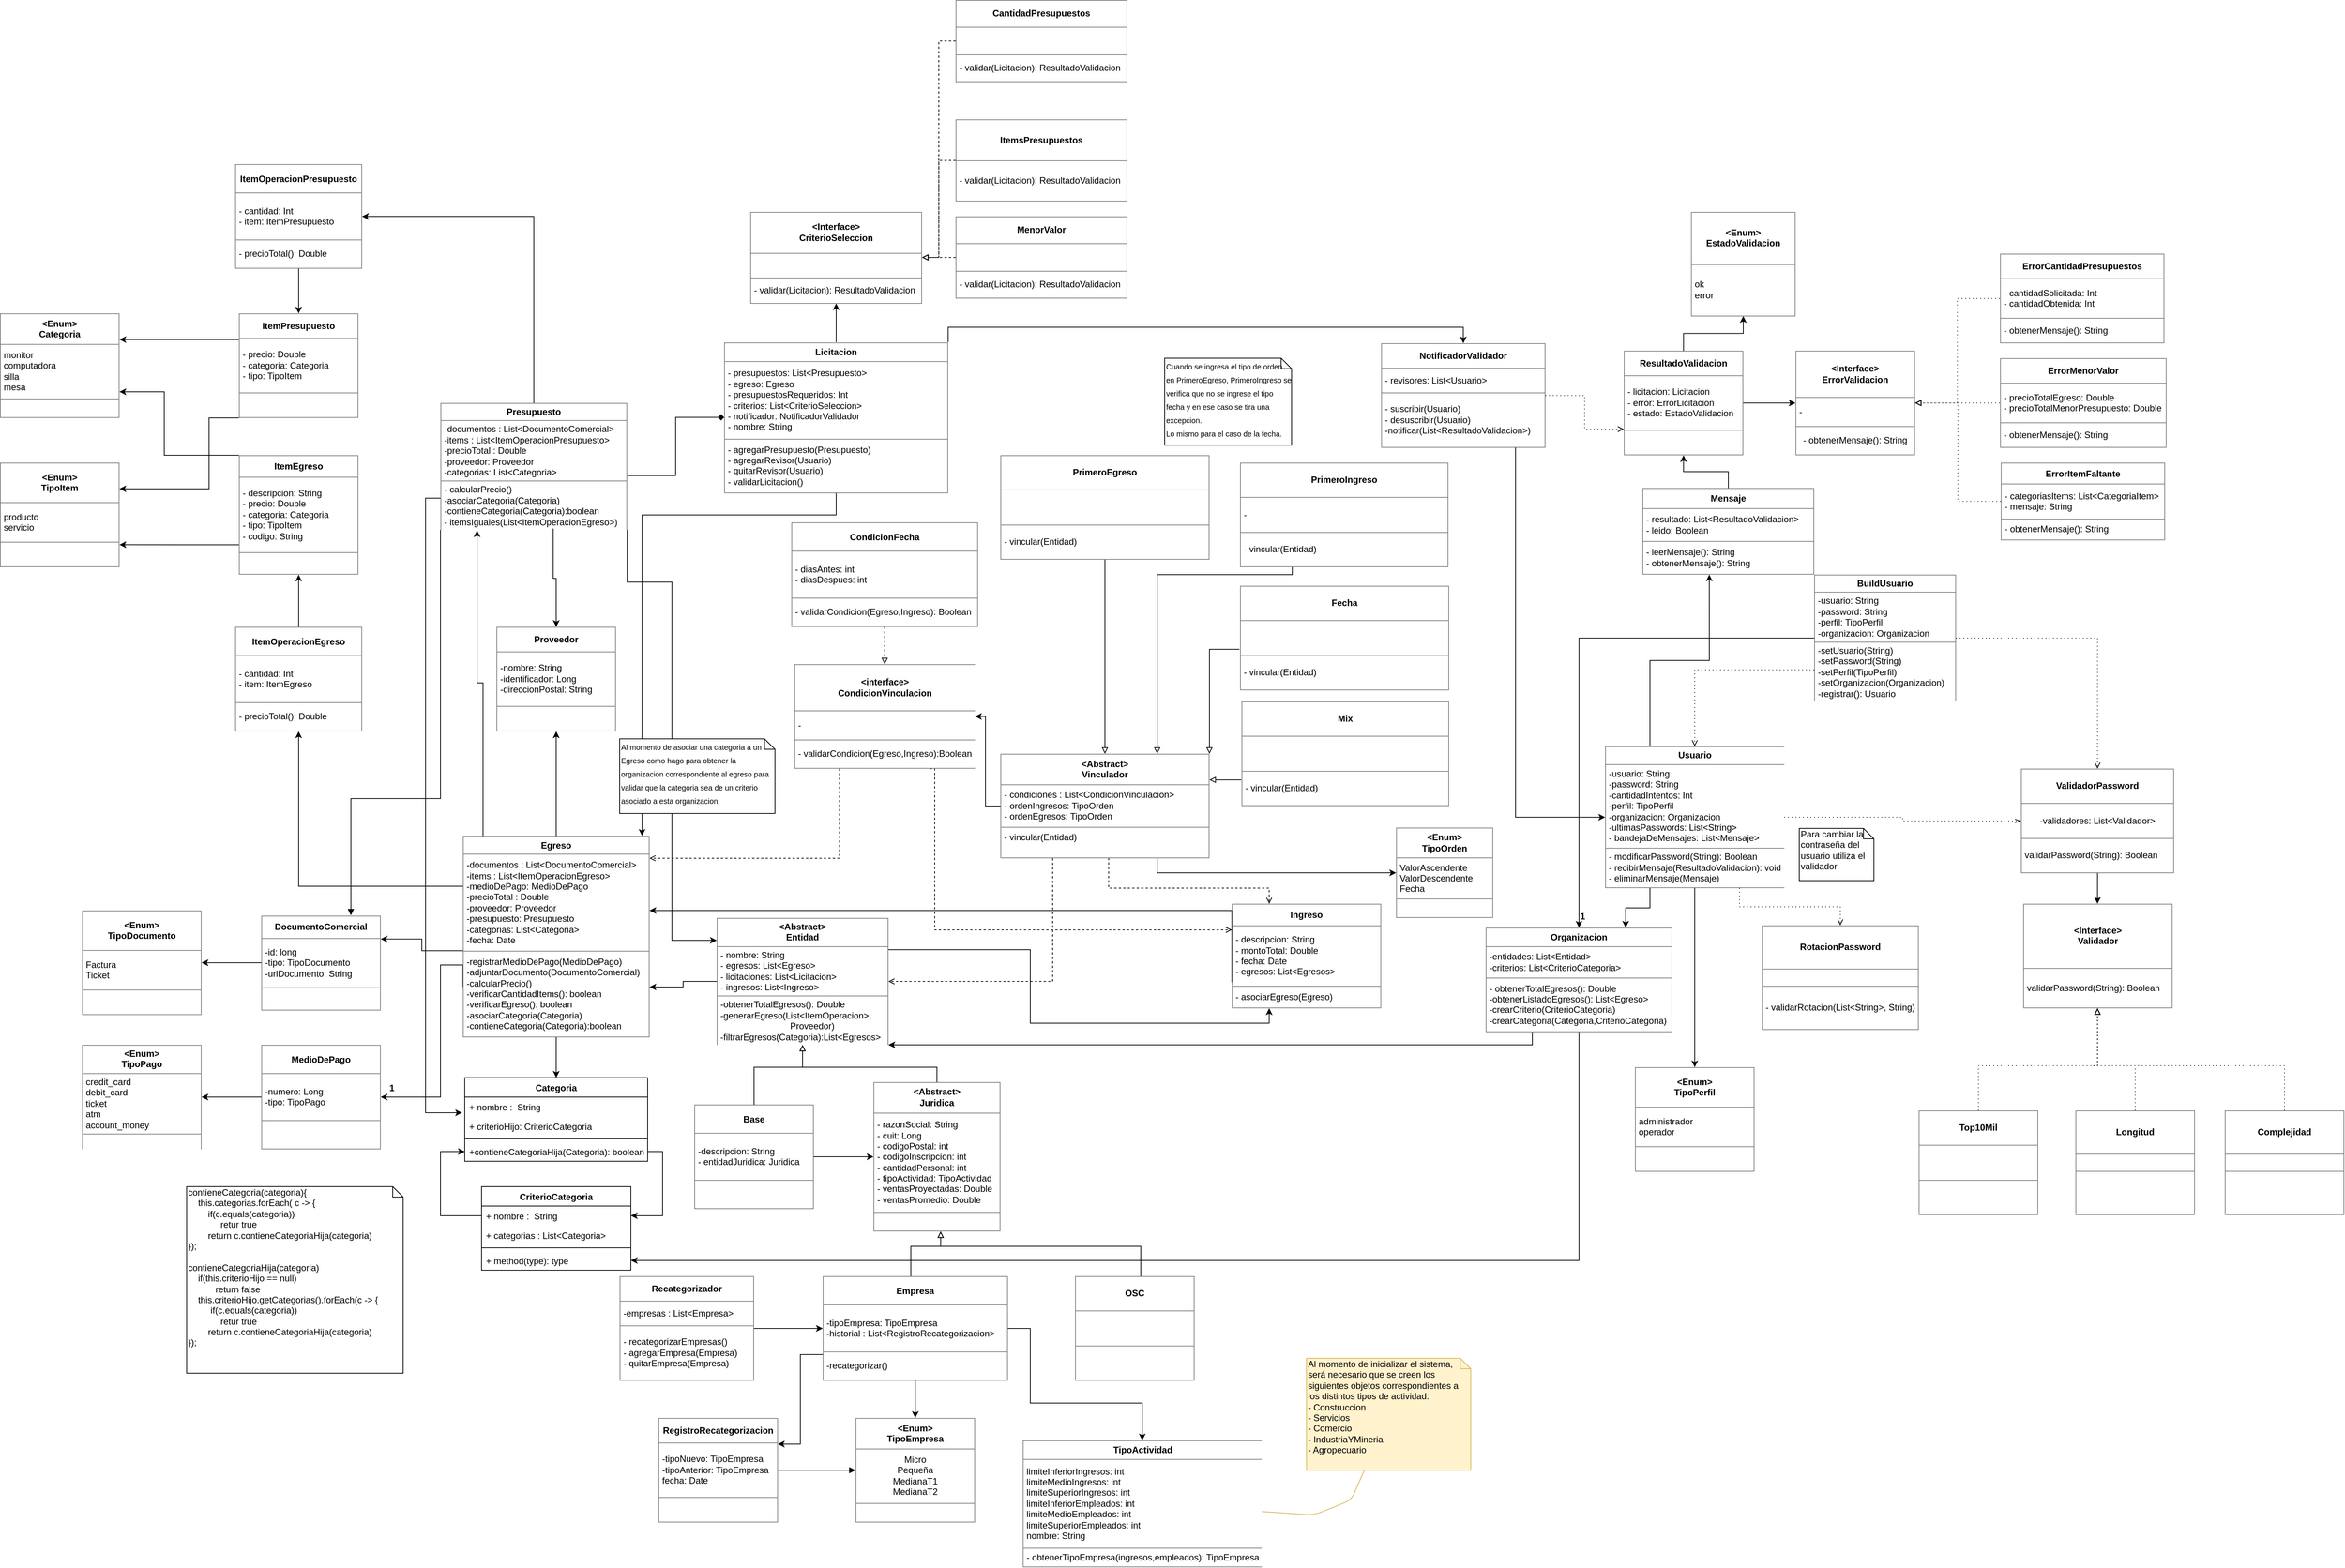 <mxfile version="13.3.9" type="device" pages="2"><diagram id="C5RBs43oDa-KdzZeNtuy" name="Diagrama"><mxGraphModel dx="1572" dy="1078" grid="1" gridSize="10" guides="1" tooltips="1" connect="1" arrows="1" fold="1" page="1" pageScale="1" pageWidth="3300" pageHeight="2339" math="0" shadow="0"><root><mxCell id="WIyWlLk6GJQsqaUBKTNV-0"/><mxCell id="WIyWlLk6GJQsqaUBKTNV-1" parent="WIyWlLk6GJQsqaUBKTNV-0"/><mxCell id="IGZ9V1pA-fBzqYKsGPED-36" style="edgeStyle=orthogonalEdgeStyle;rounded=0;orthogonalLoop=1;jettySize=auto;html=1;exitX=0;exitY=0.57;exitDx=0;exitDy=0;entryX=1;entryY=0.25;entryDx=0;entryDy=0;endArrow=classic;endFill=1;exitPerimeter=0;" parent="WIyWlLk6GJQsqaUBKTNV-1" source="IGZ9V1pA-fBzqYKsGPED-2" target="IGZ9V1pA-fBzqYKsGPED-4" edge="1"><mxGeometry relative="1" as="geometry"/></mxCell><mxCell id="IGZ9V1pA-fBzqYKsGPED-37" style="edgeStyle=orthogonalEdgeStyle;rounded=0;orthogonalLoop=1;jettySize=auto;html=1;exitX=0;exitY=0.75;exitDx=0;exitDy=0;entryX=1;entryY=0.5;entryDx=0;entryDy=0;endArrow=classic;endFill=1;" parent="WIyWlLk6GJQsqaUBKTNV-1" source="IGZ9V1pA-fBzqYKsGPED-2" target="IGZ9V1pA-fBzqYKsGPED-10" edge="1"><mxGeometry relative="1" as="geometry"><Array as="points"><mxPoint x="670" y="1353"/><mxPoint x="670" y="1530"/></Array></mxGeometry></mxCell><mxCell id="IGZ9V1pA-fBzqYKsGPED-38" style="edgeStyle=orthogonalEdgeStyle;rounded=0;orthogonalLoop=1;jettySize=auto;html=1;exitX=0.5;exitY=0;exitDx=0;exitDy=0;endArrow=classic;endFill=1;" parent="WIyWlLk6GJQsqaUBKTNV-1" source="IGZ9V1pA-fBzqYKsGPED-2" target="IGZ9V1pA-fBzqYKsGPED-3" edge="1"><mxGeometry relative="1" as="geometry"/></mxCell><mxCell id="wVOsoD_R0a3lJRh_l2Me-0" style="edgeStyle=orthogonalEdgeStyle;rounded=0;orthogonalLoop=1;jettySize=auto;html=1;entryX=0.196;entryY=1.004;entryDx=0;entryDy=0;entryPerimeter=0;exitX=0.108;exitY=0.003;exitDx=0;exitDy=0;exitPerimeter=0;" parent="WIyWlLk6GJQsqaUBKTNV-1" source="IGZ9V1pA-fBzqYKsGPED-2" target="ogY3jncnYSZkZG3_rg1J-29" edge="1"><mxGeometry relative="1" as="geometry"><mxPoint x="727" y="1207" as="sourcePoint"/><Array as="points"/></mxGeometry></mxCell><mxCell id="vQ1EikMm5EpKKPUbVvtT-9" style="edgeStyle=orthogonalEdgeStyle;rounded=0;orthogonalLoop=1;jettySize=auto;html=1;entryX=0.5;entryY=1;entryDx=0;entryDy=0;exitX=0;exitY=0.25;exitDx=0;exitDy=0;" parent="WIyWlLk6GJQsqaUBKTNV-1" source="IGZ9V1pA-fBzqYKsGPED-2" target="vQ1EikMm5EpKKPUbVvtT-2" edge="1"><mxGeometry relative="1" as="geometry"/></mxCell><mxCell id="WWvsYM2nPcCXZM6wISE8-20" style="edgeStyle=orthogonalEdgeStyle;rounded=0;orthogonalLoop=1;jettySize=auto;html=1;exitX=0.5;exitY=1;exitDx=0;exitDy=0;entryX=0.5;entryY=0;entryDx=0;entryDy=0;" parent="WIyWlLk6GJQsqaUBKTNV-1" source="IGZ9V1pA-fBzqYKsGPED-2" target="WWvsYM2nPcCXZM6wISE8-14" edge="1"><mxGeometry relative="1" as="geometry"/></mxCell><mxCell id="IGZ9V1pA-fBzqYKsGPED-2" value="&lt;table style=&quot;width: 100% ; height: 100% ; border-collapse: collapse&quot; width=&quot;100%&quot; cellpadding=&quot;4&quot; border=&quot;1&quot;&gt;&lt;tbody&gt;&lt;tr&gt;&lt;th align=&quot;center&quot;&gt;Egreso&lt;/th&gt;&lt;/tr&gt;&lt;tr&gt;&lt;td&gt;-documentos : List&amp;lt;DocumentoComercial&amp;gt;&lt;br&gt;-items : List&amp;lt;ItemOperacionEgreso&amp;gt;&lt;br&gt;-medioDePago: MedioDePago&lt;br&gt;-precioTotal : Double&lt;br&gt;-proveedor: Proveedor&lt;br&gt;-presupuesto: Presupuesto&lt;br&gt;-categorias: List&amp;lt;Categoria&amp;gt;&lt;br&gt;-fecha: Date&lt;/td&gt;&lt;/tr&gt;&lt;tr&gt;&lt;td&gt;-registrarMedioDePago(MedioDePago)&lt;br&gt;-adjuntarDocumento(DocumentoComercial)&lt;br&gt;-calcularPrecio()&lt;br&gt;-verificarCantidadItems(): boolean&lt;br&gt;-verificarEgreso(): boolean&lt;br&gt;-asociarCategoria(Categoria)&lt;br&gt;-contieneCategoria(Categoria):boolean&lt;/td&gt;&lt;/tr&gt;&lt;/tbody&gt;&lt;/table&gt;" style="text;html=1;strokeColor=none;fillColor=none;overflow=fill;" parent="WIyWlLk6GJQsqaUBKTNV-1" vertex="1"><mxGeometry x="700" y="1180" width="250" height="270" as="geometry"/></mxCell><mxCell id="IGZ9V1pA-fBzqYKsGPED-3" value="&lt;table border=&quot;1&quot; width=&quot;100%&quot; cellpadding=&quot;4&quot; style=&quot;width: 100% ; height: 100% ; border-collapse: collapse&quot;&gt;&lt;tbody&gt;&lt;tr&gt;&lt;th align=&quot;center&quot;&gt;Proveedor&lt;/th&gt;&lt;/tr&gt;&lt;tr&gt;&lt;td&gt;-nombre: String&lt;br&gt;-identificador: Long&lt;br&gt;-direccionPostal: String&lt;/td&gt;&lt;/tr&gt;&lt;tr&gt;&lt;td align=&quot;center&quot;&gt;&lt;br&gt;&lt;/td&gt;&lt;/tr&gt;&lt;/tbody&gt;&lt;/table&gt;" style="text;html=1;strokeColor=none;fillColor=none;overflow=fill;" parent="WIyWlLk6GJQsqaUBKTNV-1" vertex="1"><mxGeometry x="745" y="900" width="160" height="140" as="geometry"/></mxCell><mxCell id="SlPl96g3twZow8_ht8T4-2" style="edgeStyle=orthogonalEdgeStyle;rounded=0;orthogonalLoop=1;jettySize=auto;html=1;exitX=0;exitY=0.5;exitDx=0;exitDy=0;entryX=1;entryY=0.5;entryDx=0;entryDy=0;" parent="WIyWlLk6GJQsqaUBKTNV-1" source="IGZ9V1pA-fBzqYKsGPED-4" target="CbmiyuGkJGyMth4qVN6U-0" edge="1"><mxGeometry relative="1" as="geometry"/></mxCell><mxCell id="IGZ9V1pA-fBzqYKsGPED-4" value="&lt;table border=&quot;1&quot; width=&quot;100%&quot; cellpadding=&quot;4&quot; style=&quot;width: 100% ; height: 100% ; border-collapse: collapse&quot;&gt;&lt;tbody&gt;&lt;tr&gt;&lt;th align=&quot;center&quot;&gt;DocumentoComercial&lt;/th&gt;&lt;/tr&gt;&lt;tr&gt;&lt;td&gt;-id: long&lt;br&gt;-tipo: TipoDocumento&lt;br&gt;-urlDocumento: String&lt;/td&gt;&lt;/tr&gt;&lt;tr&gt;&lt;td align=&quot;center&quot;&gt;&lt;br&gt;&lt;/td&gt;&lt;/tr&gt;&lt;/tbody&gt;&lt;/table&gt;" style="text;html=1;strokeColor=none;fillColor=none;overflow=fill;" parent="WIyWlLk6GJQsqaUBKTNV-1" vertex="1"><mxGeometry x="430" y="1286.5" width="160" height="127" as="geometry"/></mxCell><mxCell id="IGZ9V1pA-fBzqYKsGPED-8" value="&lt;table border=&quot;1&quot; width=&quot;100%&quot; cellpadding=&quot;4&quot; style=&quot;width: 100% ; height: 100% ; border-collapse: collapse&quot;&gt;&lt;tbody&gt;&lt;tr&gt;&lt;th align=&quot;center&quot;&gt;&amp;lt;Enum&amp;gt;&lt;br&gt;TipoItem&lt;br&gt;&lt;/th&gt;&lt;/tr&gt;&lt;tr&gt;&lt;td&gt;producto&lt;br&gt;servicio&lt;/td&gt;&lt;/tr&gt;&lt;tr&gt;&lt;td align=&quot;center&quot;&gt;&lt;br&gt;&lt;/td&gt;&lt;/tr&gt;&lt;/tbody&gt;&lt;/table&gt;" style="text;html=1;strokeColor=none;fillColor=none;overflow=fill;" parent="WIyWlLk6GJQsqaUBKTNV-1" vertex="1"><mxGeometry x="80" y="680" width="160" height="140" as="geometry"/></mxCell><mxCell id="IGZ9V1pA-fBzqYKsGPED-9" value="&lt;table border=&quot;1&quot; width=&quot;100%&quot; cellpadding=&quot;4&quot; style=&quot;width: 100% ; height: 100% ; border-collapse: collapse&quot;&gt;&lt;tbody&gt;&lt;tr&gt;&lt;th align=&quot;center&quot;&gt;&amp;lt;Enum&amp;gt;&lt;br&gt;TipoPago&lt;/th&gt;&lt;/tr&gt;&lt;tr&gt;&lt;td&gt;&lt;span style=&quot;font-size: 12.25px&quot;&gt;credit_card&lt;br&gt;&lt;/span&gt;debit_card&lt;br&gt;ticket&lt;br&gt;atm&lt;br&gt;account_money&lt;br&gt;&lt;/td&gt;&lt;/tr&gt;&lt;tr&gt;&lt;td align=&quot;center&quot;&gt;&lt;br&gt;&lt;/td&gt;&lt;/tr&gt;&lt;/tbody&gt;&lt;/table&gt;" style="text;html=1;strokeColor=none;fillColor=none;overflow=fill;" parent="WIyWlLk6GJQsqaUBKTNV-1" vertex="1"><mxGeometry x="190" y="1460" width="160" height="140" as="geometry"/></mxCell><mxCell id="SlPl96g3twZow8_ht8T4-0" style="edgeStyle=orthogonalEdgeStyle;rounded=0;orthogonalLoop=1;jettySize=auto;html=1;exitX=0;exitY=0.5;exitDx=0;exitDy=0;entryX=1;entryY=0.5;entryDx=0;entryDy=0;" parent="WIyWlLk6GJQsqaUBKTNV-1" source="IGZ9V1pA-fBzqYKsGPED-10" target="IGZ9V1pA-fBzqYKsGPED-9" edge="1"><mxGeometry relative="1" as="geometry"/></mxCell><mxCell id="IGZ9V1pA-fBzqYKsGPED-10" value="&lt;table border=&quot;1&quot; width=&quot;100%&quot; cellpadding=&quot;4&quot; style=&quot;width: 100% ; height: 100% ; border-collapse: collapse&quot;&gt;&lt;tbody&gt;&lt;tr&gt;&lt;th align=&quot;center&quot;&gt;MedioDePago&lt;/th&gt;&lt;/tr&gt;&lt;tr&gt;&lt;td&gt;-numero: Long&lt;br&gt;-tipo: TipoPago&lt;/td&gt;&lt;/tr&gt;&lt;tr&gt;&lt;td align=&quot;center&quot;&gt;&lt;br&gt;&lt;/td&gt;&lt;/tr&gt;&lt;/tbody&gt;&lt;/table&gt;" style="text;html=1;strokeColor=none;fillColor=none;overflow=fill;" parent="WIyWlLk6GJQsqaUBKTNV-1" vertex="1"><mxGeometry x="430" y="1460" width="160" height="140" as="geometry"/></mxCell><mxCell id="WWvsYM2nPcCXZM6wISE8-24" style="edgeStyle=orthogonalEdgeStyle;rounded=0;orthogonalLoop=1;jettySize=auto;html=1;exitX=0;exitY=0.5;exitDx=0;exitDy=0;entryX=1;entryY=0.75;entryDx=0;entryDy=0;" parent="WIyWlLk6GJQsqaUBKTNV-1" source="IGZ9V1pA-fBzqYKsGPED-11" target="IGZ9V1pA-fBzqYKsGPED-2" edge="1"><mxGeometry relative="1" as="geometry"/></mxCell><mxCell id="hXVNdw9Iw0ecgTwRbOXw-13" style="edgeStyle=orthogonalEdgeStyle;rounded=0;orthogonalLoop=1;jettySize=auto;html=1;exitX=1;exitY=0.25;exitDx=0;exitDy=0;entryX=0.25;entryY=1;entryDx=0;entryDy=0;" parent="WIyWlLk6GJQsqaUBKTNV-1" source="IGZ9V1pA-fBzqYKsGPED-11" target="hXVNdw9Iw0ecgTwRbOXw-0" edge="1"><mxGeometry relative="1" as="geometry"><Array as="points"><mxPoint x="1460" y="1333"/><mxPoint x="1460" y="1431"/><mxPoint x="1780" y="1431"/></Array></mxGeometry></mxCell><mxCell id="IGZ9V1pA-fBzqYKsGPED-11" value="&lt;table border=&quot;1&quot; width=&quot;100%&quot; cellpadding=&quot;4&quot; style=&quot;width: 100% ; height: 100% ; border-collapse: collapse&quot;&gt;&lt;tbody&gt;&lt;tr&gt;&lt;th align=&quot;center&quot;&gt;&amp;lt;Abstract&amp;gt;&lt;br&gt;Entidad&lt;/th&gt;&lt;/tr&gt;&lt;tr&gt;&lt;td&gt;- nombre: String&lt;br&gt;- egresos: List&amp;lt;Egreso&amp;gt;&lt;br&gt;- licitaciones: List&amp;lt;Licitacion&amp;gt;&lt;br&gt;- ingresos: List&amp;lt;Ingreso&amp;gt;&lt;/td&gt;&lt;/tr&gt;&lt;tr&gt;&lt;td&gt;-obtenerTotalEgresos(): Double&lt;br&gt;-generarEgreso(List&amp;lt;ItemOperacion&amp;gt;,&lt;br style=&quot;text-align: left&quot;&gt;&lt;span style=&quot;text-align: left&quot;&gt;&amp;nbsp; &amp;nbsp; &amp;nbsp; &amp;nbsp; &amp;nbsp; &amp;nbsp; &amp;nbsp; &amp;nbsp; &amp;nbsp; &amp;nbsp; &amp;nbsp; &amp;nbsp; &amp;nbsp; &amp;nbsp; Proveedor)&lt;br&gt;&lt;/span&gt;-filtrarEgresos(Categoria):List&amp;lt;Egresos&amp;gt;&lt;/td&gt;&lt;/tr&gt;&lt;/tbody&gt;&lt;/table&gt;" style="text;html=1;strokeColor=none;fillColor=none;overflow=fill;" parent="WIyWlLk6GJQsqaUBKTNV-1" vertex="1"><mxGeometry x="1040" y="1290" width="230" height="170" as="geometry"/></mxCell><mxCell id="IGZ9V1pA-fBzqYKsGPED-15" value="" style="edgeStyle=orthogonalEdgeStyle;rounded=0;orthogonalLoop=1;jettySize=auto;html=1;" parent="WIyWlLk6GJQsqaUBKTNV-1" source="IGZ9V1pA-fBzqYKsGPED-12" target="IGZ9V1pA-fBzqYKsGPED-14" edge="1"><mxGeometry relative="1" as="geometry"/></mxCell><mxCell id="g45jjLXifVkPs3mm1zbK-0" style="edgeStyle=orthogonalEdgeStyle;rounded=0;orthogonalLoop=1;jettySize=auto;html=1;exitX=0.5;exitY=0;exitDx=0;exitDy=0;entryX=0.5;entryY=1;entryDx=0;entryDy=0;endArrow=block;endFill=0;" parent="WIyWlLk6GJQsqaUBKTNV-1" source="IGZ9V1pA-fBzqYKsGPED-12" target="IGZ9V1pA-fBzqYKsGPED-11" edge="1"><mxGeometry relative="1" as="geometry"><Array as="points"><mxPoint x="1090" y="1490"/><mxPoint x="1155" y="1490"/></Array></mxGeometry></mxCell><mxCell id="IGZ9V1pA-fBzqYKsGPED-12" value="&lt;table border=&quot;1&quot; width=&quot;100%&quot; cellpadding=&quot;4&quot; style=&quot;width: 100% ; height: 100% ; border-collapse: collapse&quot;&gt;&lt;tbody&gt;&lt;tr&gt;&lt;th align=&quot;center&quot;&gt;Base&lt;/th&gt;&lt;/tr&gt;&lt;tr&gt;&lt;td&gt;-descripcion: String&lt;br&gt;- entidadJuridica: Juridica&lt;/td&gt;&lt;/tr&gt;&lt;tr&gt;&lt;td align=&quot;center&quot;&gt;&lt;br&gt;&lt;/td&gt;&lt;/tr&gt;&lt;/tbody&gt;&lt;/table&gt;" style="text;html=1;strokeColor=none;fillColor=none;overflow=fill;" parent="WIyWlLk6GJQsqaUBKTNV-1" vertex="1"><mxGeometry x="1010" y="1540" width="160" height="140" as="geometry"/></mxCell><mxCell id="g45jjLXifVkPs3mm1zbK-1" style="edgeStyle=orthogonalEdgeStyle;rounded=0;orthogonalLoop=1;jettySize=auto;html=1;exitX=0.5;exitY=0;exitDx=0;exitDy=0;endArrow=block;endFill=0;" parent="WIyWlLk6GJQsqaUBKTNV-1" source="IGZ9V1pA-fBzqYKsGPED-14" target="IGZ9V1pA-fBzqYKsGPED-11" edge="1"><mxGeometry relative="1" as="geometry"><Array as="points"><mxPoint x="1335" y="1490"/><mxPoint x="1155" y="1490"/></Array></mxGeometry></mxCell><mxCell id="IGZ9V1pA-fBzqYKsGPED-14" value="&lt;table border=&quot;1&quot; width=&quot;100%&quot; cellpadding=&quot;4&quot; style=&quot;width: 100% ; height: 100% ; border-collapse: collapse&quot;&gt;&lt;tbody&gt;&lt;tr&gt;&lt;th align=&quot;center&quot;&gt;&amp;lt;Abstract&amp;gt;&lt;br&gt;Juridica&lt;/th&gt;&lt;/tr&gt;&lt;tr&gt;&lt;td&gt;- razonSocial: String&lt;br&gt;- cuit: Long&lt;br&gt;- codigoPostal: int&lt;br&gt;- codigoInscripcion: int&lt;br&gt;- cantidadPersonal: int&lt;br&gt;- tipoActividad: TipoActividad&lt;br&gt;- ventasProyectadas: Double&lt;br&gt;- ventasPromedio: Double&lt;/td&gt;&lt;/tr&gt;&lt;tr&gt;&lt;td align=&quot;center&quot;&gt;&lt;br&gt;&lt;/td&gt;&lt;/tr&gt;&lt;/tbody&gt;&lt;/table&gt;" style="text;html=1;strokeColor=none;fillColor=none;overflow=fill;" parent="WIyWlLk6GJQsqaUBKTNV-1" vertex="1"><mxGeometry x="1250" y="1510" width="170" height="200" as="geometry"/></mxCell><mxCell id="IGZ9V1pA-fBzqYKsGPED-27" style="edgeStyle=orthogonalEdgeStyle;rounded=0;orthogonalLoop=1;jettySize=auto;html=1;endArrow=block;endFill=0;" parent="WIyWlLk6GJQsqaUBKTNV-1" source="IGZ9V1pA-fBzqYKsGPED-17" target="IGZ9V1pA-fBzqYKsGPED-14" edge="1"><mxGeometry relative="1" as="geometry"><Array as="points"><mxPoint x="1300" y="1730"/><mxPoint x="1340" y="1730"/></Array></mxGeometry></mxCell><mxCell id="ZgGTMpGVi06m981hyCcq-23" style="edgeStyle=orthogonalEdgeStyle;rounded=0;orthogonalLoop=1;jettySize=auto;html=1;exitX=0.5;exitY=1;exitDx=0;exitDy=0;entryX=0.5;entryY=0;entryDx=0;entryDy=0;startArrow=none;startFill=0;endArrow=classic;endFill=1;" parent="WIyWlLk6GJQsqaUBKTNV-1" source="IGZ9V1pA-fBzqYKsGPED-17" target="ZgGTMpGVi06m981hyCcq-20" edge="1"><mxGeometry relative="1" as="geometry"/></mxCell><mxCell id="6ykHlTUyIw1i266FwEB8-2" style="edgeStyle=orthogonalEdgeStyle;rounded=0;orthogonalLoop=1;jettySize=auto;html=1;exitX=0;exitY=0.75;exitDx=0;exitDy=0;entryX=1;entryY=0.25;entryDx=0;entryDy=0;" parent="WIyWlLk6GJQsqaUBKTNV-1" source="IGZ9V1pA-fBzqYKsGPED-17" target="6ykHlTUyIw1i266FwEB8-1" edge="1"><mxGeometry relative="1" as="geometry"/></mxCell><mxCell id="IGZ9V1pA-fBzqYKsGPED-17" value="&lt;table border=&quot;1&quot; width=&quot;100%&quot; cellpadding=&quot;4&quot; style=&quot;width: 100% ; height: 100% ; border-collapse: collapse&quot;&gt;&lt;tbody&gt;&lt;tr&gt;&lt;th align=&quot;center&quot;&gt;Empresa&lt;/th&gt;&lt;/tr&gt;&lt;tr&gt;&lt;td&gt;-tipoEmpresa: TipoEmpresa&lt;br&gt;-historial : List&amp;lt;RegistroRecategorizacion&amp;gt;&lt;/td&gt;&lt;/tr&gt;&lt;tr&gt;&lt;td&gt;-recategorizar()&lt;/td&gt;&lt;/tr&gt;&lt;/tbody&gt;&lt;/table&gt;" style="text;html=1;strokeColor=none;fillColor=none;overflow=fill;" parent="WIyWlLk6GJQsqaUBKTNV-1" vertex="1"><mxGeometry x="1182" y="1770" width="248" height="140" as="geometry"/></mxCell><mxCell id="IGZ9V1pA-fBzqYKsGPED-28" style="edgeStyle=orthogonalEdgeStyle;rounded=0;orthogonalLoop=1;jettySize=auto;html=1;endArrow=block;endFill=0;exitX=0.55;exitY=0;exitDx=0;exitDy=0;exitPerimeter=0;" parent="WIyWlLk6GJQsqaUBKTNV-1" source="IGZ9V1pA-fBzqYKsGPED-18" target="IGZ9V1pA-fBzqYKsGPED-14" edge="1"><mxGeometry relative="1" as="geometry"><mxPoint x="1330" y="1710" as="targetPoint"/><Array as="points"><mxPoint x="1608" y="1730"/><mxPoint x="1340" y="1730"/></Array></mxGeometry></mxCell><mxCell id="IGZ9V1pA-fBzqYKsGPED-18" value="&lt;table border=&quot;1&quot; width=&quot;100%&quot; cellpadding=&quot;4&quot; style=&quot;width: 100% ; height: 100% ; border-collapse: collapse&quot;&gt;&lt;tbody&gt;&lt;tr&gt;&lt;th align=&quot;center&quot;&gt;OSC&lt;/th&gt;&lt;/tr&gt;&lt;tr&gt;&lt;td align=&quot;center&quot;&gt;&lt;br&gt;&lt;/td&gt;&lt;/tr&gt;&lt;tr&gt;&lt;td align=&quot;center&quot;&gt;&lt;br&gt;&lt;/td&gt;&lt;/tr&gt;&lt;/tbody&gt;&lt;/table&gt;" style="text;html=1;strokeColor=none;fillColor=none;overflow=fill;" parent="WIyWlLk6GJQsqaUBKTNV-1" vertex="1"><mxGeometry x="1520" y="1770" width="160" height="140" as="geometry"/></mxCell><mxCell id="IGZ9V1pA-fBzqYKsGPED-23" style="edgeStyle=orthogonalEdgeStyle;rounded=0;orthogonalLoop=1;jettySize=auto;html=1;entryX=0.5;entryY=1;entryDx=0;entryDy=0;endArrow=block;endFill=0;dashed=1;dashPattern=1 4;exitX=0.5;exitY=0;exitDx=0;exitDy=0;" parent="WIyWlLk6GJQsqaUBKTNV-1" source="IGZ9V1pA-fBzqYKsGPED-19" target="ZgGTMpGVi06m981hyCcq-10" edge="1"><mxGeometry relative="1" as="geometry"><Array as="points"><mxPoint x="2730" y="1488"/><mxPoint x="2890" y="1488"/></Array></mxGeometry></mxCell><mxCell id="IGZ9V1pA-fBzqYKsGPED-19" value="&lt;table border=&quot;1&quot; width=&quot;100%&quot; cellpadding=&quot;4&quot; style=&quot;width: 100% ; height: 100% ; border-collapse: collapse&quot;&gt;&lt;tbody&gt;&lt;tr&gt;&lt;th align=&quot;center&quot;&gt;Top10Mil&lt;/th&gt;&lt;/tr&gt;&lt;tr&gt;&lt;td align=&quot;center&quot;&gt;&lt;br&gt;&lt;/td&gt;&lt;/tr&gt;&lt;tr&gt;&lt;td align=&quot;center&quot;&gt;&lt;br&gt;&lt;/td&gt;&lt;/tr&gt;&lt;/tbody&gt;&lt;/table&gt;" style="text;html=1;strokeColor=none;fillColor=none;overflow=fill;" parent="WIyWlLk6GJQsqaUBKTNV-1" vertex="1"><mxGeometry x="2650" y="1548" width="160" height="140" as="geometry"/></mxCell><mxCell id="IGZ9V1pA-fBzqYKsGPED-24" style="edgeStyle=orthogonalEdgeStyle;rounded=0;orthogonalLoop=1;jettySize=auto;html=1;endArrow=block;endFill=0;entryX=0.5;entryY=1;entryDx=0;entryDy=0;dashed=1;dashPattern=1 4;" parent="WIyWlLk6GJQsqaUBKTNV-1" source="IGZ9V1pA-fBzqYKsGPED-20" target="ZgGTMpGVi06m981hyCcq-10" edge="1"><mxGeometry relative="1" as="geometry"><mxPoint x="2060" y="1868" as="targetPoint"/><Array as="points"><mxPoint x="2940" y="1488"/><mxPoint x="2890" y="1488"/></Array></mxGeometry></mxCell><mxCell id="IGZ9V1pA-fBzqYKsGPED-20" value="&lt;table border=&quot;1&quot; width=&quot;100%&quot; cellpadding=&quot;4&quot; style=&quot;width: 100% ; height: 100% ; border-collapse: collapse&quot;&gt;&lt;tbody&gt;&lt;tr&gt;&lt;th align=&quot;center&quot;&gt;Longitud&lt;/th&gt;&lt;/tr&gt;&lt;tr&gt;&lt;td align=&quot;center&quot;&gt;&lt;/td&gt;&lt;/tr&gt;&lt;tr&gt;&lt;td align=&quot;center&quot;&gt;&lt;br&gt;&lt;/td&gt;&lt;/tr&gt;&lt;/tbody&gt;&lt;/table&gt;" style="text;html=1;strokeColor=none;fillColor=none;overflow=fill;" parent="WIyWlLk6GJQsqaUBKTNV-1" vertex="1"><mxGeometry x="2860" y="1548" width="160" height="140" as="geometry"/></mxCell><mxCell id="IGZ9V1pA-fBzqYKsGPED-25" style="edgeStyle=orthogonalEdgeStyle;rounded=0;orthogonalLoop=1;jettySize=auto;html=1;endArrow=block;endFill=0;entryX=0.5;entryY=1;entryDx=0;entryDy=0;dashed=1;dashPattern=1 4;" parent="WIyWlLk6GJQsqaUBKTNV-1" source="IGZ9V1pA-fBzqYKsGPED-21" target="ZgGTMpGVi06m981hyCcq-10" edge="1"><mxGeometry relative="1" as="geometry"><mxPoint x="2060" y="1868" as="targetPoint"/><Array as="points"><mxPoint x="2882" y="1488"/><mxPoint x="2782" y="1488"/></Array></mxGeometry></mxCell><mxCell id="IGZ9V1pA-fBzqYKsGPED-21" value="&lt;table border=&quot;1&quot; width=&quot;100%&quot; cellpadding=&quot;4&quot; style=&quot;width: 100% ; height: 100% ; border-collapse: collapse&quot;&gt;&lt;tbody&gt;&lt;tr&gt;&lt;th align=&quot;center&quot;&gt;Complejidad&lt;/th&gt;&lt;/tr&gt;&lt;tr&gt;&lt;td align=&quot;center&quot;&gt;&lt;/td&gt;&lt;/tr&gt;&lt;tr&gt;&lt;td align=&quot;center&quot;&gt;&lt;br&gt;&lt;/td&gt;&lt;/tr&gt;&lt;/tbody&gt;&lt;/table&gt;" style="text;html=1;strokeColor=none;fillColor=none;overflow=fill;" parent="WIyWlLk6GJQsqaUBKTNV-1" vertex="1"><mxGeometry x="3060" y="1548" width="160" height="140" as="geometry"/></mxCell><mxCell id="IGZ9V1pA-fBzqYKsGPED-22" value="&lt;table border=&quot;1&quot; width=&quot;100%&quot; cellpadding=&quot;4&quot; style=&quot;width: 100% ; height: 100% ; border-collapse: collapse&quot;&gt;&lt;tbody&gt;&lt;tr&gt;&lt;th align=&quot;center&quot;&gt;RotacionPassword&lt;/th&gt;&lt;/tr&gt;&lt;tr&gt;&lt;td align=&quot;center&quot;&gt;&lt;/td&gt;&lt;/tr&gt;&lt;tr&gt;&lt;td&gt;- validarRotacion(List&amp;lt;String&amp;gt;, String)&lt;/td&gt;&lt;/tr&gt;&lt;/tbody&gt;&lt;/table&gt;" style="text;html=1;strokeColor=none;fillColor=none;overflow=fill;" parent="WIyWlLk6GJQsqaUBKTNV-1" vertex="1"><mxGeometry x="2440" y="1300" width="210" height="140" as="geometry"/></mxCell><mxCell id="ZgGTMpGVi06m981hyCcq-21" style="edgeStyle=orthogonalEdgeStyle;rounded=0;orthogonalLoop=1;jettySize=auto;html=1;exitX=1;exitY=0.5;exitDx=0;exitDy=0;dashed=1;dashPattern=1 4;startArrow=none;startFill=0;endArrow=openThin;endFill=0;entryX=0;entryY=0.5;entryDx=0;entryDy=0;" parent="WIyWlLk6GJQsqaUBKTNV-1" source="IGZ9V1pA-fBzqYKsGPED-29" target="ZgGTMpGVi06m981hyCcq-11" edge="1"><mxGeometry relative="1" as="geometry"><mxPoint x="2710" y="1155" as="targetPoint"/></mxGeometry></mxCell><mxCell id="ogY3jncnYSZkZG3_rg1J-31" style="edgeStyle=orthogonalEdgeStyle;rounded=0;orthogonalLoop=1;jettySize=auto;html=1;exitX=0.25;exitY=0;exitDx=0;exitDy=0;entryX=0.389;entryY=0.999;entryDx=0;entryDy=0;endArrow=classic;endFill=1;entryPerimeter=0;" parent="WIyWlLk6GJQsqaUBKTNV-1" source="IGZ9V1pA-fBzqYKsGPED-29" target="ogY3jncnYSZkZG3_rg1J-30" edge="1"><mxGeometry relative="1" as="geometry"/></mxCell><mxCell id="z0PS2EgGvdQhiHjOd0Bd-1" style="edgeStyle=orthogonalEdgeStyle;rounded=0;orthogonalLoop=1;jettySize=auto;html=1;exitX=0.75;exitY=1;exitDx=0;exitDy=0;dashed=1;dashPattern=1 4;endArrow=open;endFill=0;" parent="WIyWlLk6GJQsqaUBKTNV-1" source="IGZ9V1pA-fBzqYKsGPED-29" target="IGZ9V1pA-fBzqYKsGPED-22" edge="1"><mxGeometry relative="1" as="geometry"/></mxCell><mxCell id="SlPl96g3twZow8_ht8T4-3" style="edgeStyle=orthogonalEdgeStyle;rounded=0;orthogonalLoop=1;jettySize=auto;html=1;exitX=0.5;exitY=1;exitDx=0;exitDy=0;entryX=0.5;entryY=0;entryDx=0;entryDy=0;" parent="WIyWlLk6GJQsqaUBKTNV-1" source="IGZ9V1pA-fBzqYKsGPED-29" target="IGZ9V1pA-fBzqYKsGPED-30" edge="1"><mxGeometry relative="1" as="geometry"/></mxCell><mxCell id="IGZ9V1pA-fBzqYKsGPED-29" value="&lt;table border=&quot;1&quot; width=&quot;100%&quot; cellpadding=&quot;4&quot; style=&quot;width: 100% ; height: 100% ; border-collapse: collapse&quot;&gt;&lt;tbody&gt;&lt;tr&gt;&lt;th align=&quot;center&quot;&gt;Usuario&lt;/th&gt;&lt;/tr&gt;&lt;tr&gt;&lt;td&gt;-usuario: String&lt;br&gt;-password: String&lt;br&gt;-cantidadIntentos: Int&lt;br&gt;-perfil: TipoPerfil&lt;br&gt;-organizacion: Organizacion&lt;br&gt;-ultimasPasswords: List&amp;lt;String&amp;gt;&lt;br&gt;- bandejaDeMensajes: List&amp;lt;Mensaje&amp;gt;&lt;/td&gt;&lt;/tr&gt;&lt;tr&gt;&lt;td&gt;- modificarPassword(String): Boolean&lt;br&gt;- recibirMensaje(ResultadoValidacion): void&lt;br&gt;- eliminarMensaje(Mensaje)&lt;/td&gt;&lt;/tr&gt;&lt;/tbody&gt;&lt;/table&gt;" style="text;html=1;strokeColor=none;fillColor=none;overflow=fill;" parent="WIyWlLk6GJQsqaUBKTNV-1" vertex="1"><mxGeometry x="2230" y="1060" width="240" height="190" as="geometry"/></mxCell><mxCell id="IGZ9V1pA-fBzqYKsGPED-30" value="&lt;table border=&quot;1&quot; width=&quot;100%&quot; cellpadding=&quot;4&quot; style=&quot;width: 100% ; height: 100% ; border-collapse: collapse&quot;&gt;&lt;tbody&gt;&lt;tr&gt;&lt;th align=&quot;center&quot;&gt;&amp;lt;Enum&amp;gt;&lt;br&gt;TipoPerfil&lt;/th&gt;&lt;/tr&gt;&lt;tr&gt;&lt;td&gt;administrador&lt;br&gt;operador&lt;/td&gt;&lt;/tr&gt;&lt;tr&gt;&lt;td align=&quot;center&quot;&gt;&lt;br&gt;&lt;/td&gt;&lt;/tr&gt;&lt;/tbody&gt;&lt;/table&gt;" style="text;html=1;strokeColor=none;fillColor=none;overflow=fill;" parent="WIyWlLk6GJQsqaUBKTNV-1" vertex="1"><mxGeometry x="2270" y="1490" width="160" height="140" as="geometry"/></mxCell><mxCell id="IGZ9V1pA-fBzqYKsGPED-41" value="1" style="text;align=center;fontStyle=1;verticalAlign=middle;spacingLeft=3;spacingRight=3;strokeColor=none;rotatable=0;points=[[0,0.5],[1,0.5]];portConstraint=eastwest;" parent="WIyWlLk6GJQsqaUBKTNV-1" vertex="1"><mxGeometry x="595" y="1504" width="20" height="26" as="geometry"/></mxCell><mxCell id="ZgGTMpGVi06m981hyCcq-10" value="&lt;table border=&quot;1&quot; width=&quot;100%&quot; cellpadding=&quot;4&quot; style=&quot;width: 100% ; height: 100% ; border-collapse: collapse&quot;&gt;&lt;tbody&gt;&lt;tr&gt;&lt;th align=&quot;center&quot;&gt;&amp;lt;Interface&amp;gt;&lt;br&gt;Validador&lt;br&gt;&lt;/th&gt;&lt;/tr&gt;&lt;tr&gt;&lt;td&gt;validarPassword(String): Boolean&lt;/td&gt;&lt;/tr&gt;&lt;/tbody&gt;&lt;/table&gt;" style="text;html=1;strokeColor=none;fillColor=none;overflow=fill;" parent="WIyWlLk6GJQsqaUBKTNV-1" vertex="1"><mxGeometry x="2789.5" y="1271" width="200" height="140" as="geometry"/></mxCell><mxCell id="ZgGTMpGVi06m981hyCcq-22" style="edgeStyle=orthogonalEdgeStyle;rounded=0;orthogonalLoop=1;jettySize=auto;html=1;exitX=0.5;exitY=1;exitDx=0;exitDy=0;entryX=0.5;entryY=0;entryDx=0;entryDy=0;startArrow=none;startFill=0;endArrow=classic;endFill=1;" parent="WIyWlLk6GJQsqaUBKTNV-1" source="ZgGTMpGVi06m981hyCcq-11" target="ZgGTMpGVi06m981hyCcq-10" edge="1"><mxGeometry relative="1" as="geometry"/></mxCell><mxCell id="ZgGTMpGVi06m981hyCcq-11" value="&lt;table border=&quot;1&quot; width=&quot;100%&quot; cellpadding=&quot;4&quot; style=&quot;width: 100% ; height: 100% ; border-collapse: collapse&quot;&gt;&lt;tbody&gt;&lt;tr&gt;&lt;th align=&quot;center&quot;&gt;ValidadorPassword&lt;/th&gt;&lt;/tr&gt;&lt;tr&gt;&lt;td align=&quot;center&quot;&gt;-validadores: List&amp;lt;Validador&amp;gt;&lt;/td&gt;&lt;/tr&gt;&lt;tr&gt;&lt;td&gt;validarPassword(String): Boolean&lt;/td&gt;&lt;/tr&gt;&lt;/tbody&gt;&lt;/table&gt;" style="text;html=1;strokeColor=none;fillColor=none;overflow=fill;" parent="WIyWlLk6GJQsqaUBKTNV-1" vertex="1"><mxGeometry x="2787" y="1090" width="205" height="140" as="geometry"/></mxCell><mxCell id="ZgGTMpGVi06m981hyCcq-20" value="&lt;table border=&quot;1&quot; width=&quot;100%&quot; cellpadding=&quot;4&quot; style=&quot;width: 100% ; height: 100% ; border-collapse: collapse&quot;&gt;&lt;tbody&gt;&lt;tr&gt;&lt;th align=&quot;center&quot;&gt;&amp;lt;Enum&amp;gt;&lt;br&gt;TipoEmpresa&lt;/th&gt;&lt;/tr&gt;&lt;tr&gt;&lt;td align=&quot;center&quot;&gt;Micro&lt;br&gt;Pequeña&lt;br&gt;MedianaT1&lt;br&gt;MedianaT2&lt;/td&gt;&lt;/tr&gt;&lt;tr&gt;&lt;td align=&quot;center&quot;&gt;&lt;br&gt;&lt;/td&gt;&lt;/tr&gt;&lt;/tbody&gt;&lt;/table&gt;" style="text;html=1;strokeColor=none;fillColor=none;overflow=fill;" parent="WIyWlLk6GJQsqaUBKTNV-1" vertex="1"><mxGeometry x="1226" y="1960" width="160" height="140" as="geometry"/></mxCell><mxCell id="CbmiyuGkJGyMth4qVN6U-0" value="&lt;table border=&quot;1&quot; width=&quot;100%&quot; cellpadding=&quot;4&quot; style=&quot;width: 100% ; height: 100% ; border-collapse: collapse&quot;&gt;&lt;tbody&gt;&lt;tr&gt;&lt;th align=&quot;center&quot;&gt;&amp;lt;Enum&amp;gt;&lt;br&gt;TipoDocumento&lt;br&gt;&lt;/th&gt;&lt;/tr&gt;&lt;tr&gt;&lt;td&gt;Factura&lt;br&gt;Ticket&lt;br&gt;&lt;/td&gt;&lt;/tr&gt;&lt;tr&gt;&lt;td align=&quot;center&quot;&gt;&lt;br&gt;&lt;/td&gt;&lt;/tr&gt;&lt;/tbody&gt;&lt;/table&gt;" style="text;html=1;strokeColor=none;fillColor=none;overflow=fill;" parent="WIyWlLk6GJQsqaUBKTNV-1" vertex="1"><mxGeometry x="190" y="1280" width="160" height="140" as="geometry"/></mxCell><mxCell id="CbmiyuGkJGyMth4qVN6U-2" style="edgeStyle=orthogonalEdgeStyle;rounded=0;orthogonalLoop=1;jettySize=auto;html=1;exitX=0.75;exitY=0;exitDx=0;exitDy=0;entryX=0.25;entryY=1;entryDx=0;entryDy=0;endArrow=none;endFill=0;startArrow=classic;startFill=1;" parent="WIyWlLk6GJQsqaUBKTNV-1" source="CbmiyuGkJGyMth4qVN6U-1" target="IGZ9V1pA-fBzqYKsGPED-29" edge="1"><mxGeometry relative="1" as="geometry"/></mxCell><mxCell id="CbmiyuGkJGyMth4qVN6U-3" style="edgeStyle=orthogonalEdgeStyle;rounded=0;orthogonalLoop=1;jettySize=auto;html=1;exitX=0.25;exitY=1;exitDx=0;exitDy=0;startArrow=none;startFill=0;endArrow=classic;endFill=1;" parent="WIyWlLk6GJQsqaUBKTNV-1" source="CbmiyuGkJGyMth4qVN6U-1" target="IGZ9V1pA-fBzqYKsGPED-11" edge="1"><mxGeometry relative="1" as="geometry"><Array as="points"><mxPoint x="2133" y="1460"/></Array><mxPoint x="1270" y="1370" as="targetPoint"/></mxGeometry></mxCell><mxCell id="WWvsYM2nPcCXZM6wISE8-21" style="edgeStyle=orthogonalEdgeStyle;rounded=0;orthogonalLoop=1;jettySize=auto;html=1;exitX=0.5;exitY=1;exitDx=0;exitDy=0;entryX=1;entryY=0.5;entryDx=0;entryDy=0;" parent="WIyWlLk6GJQsqaUBKTNV-1" source="CbmiyuGkJGyMth4qVN6U-1" target="WWvsYM2nPcCXZM6wISE8-13" edge="1"><mxGeometry relative="1" as="geometry"/></mxCell><mxCell id="CbmiyuGkJGyMth4qVN6U-1" value="&lt;table border=&quot;1&quot; width=&quot;100%&quot; cellpadding=&quot;4&quot; style=&quot;width: 100% ; height: 100% ; border-collapse: collapse&quot;&gt;&lt;tbody&gt;&lt;tr&gt;&lt;th align=&quot;center&quot;&gt;Organizacion&lt;/th&gt;&lt;/tr&gt;&lt;tr&gt;&lt;td&gt;-entidades: List&amp;lt;Entidad&amp;gt;&lt;br&gt;-criterios: List&amp;lt;CriterioCategoria&amp;gt;&lt;/td&gt;&lt;/tr&gt;&lt;tr&gt;&lt;td&gt;- obtenerTotalEgresos(): Double&lt;br&gt;-obtenerListadoEgresos(): List&amp;lt;Egreso&amp;gt;&lt;br&gt;-crearCriterio(CriterioCategoria)&lt;br&gt;-crearCategoria(Categoria,CriterioCategoria)&lt;br&gt;&lt;/td&gt;&lt;/tr&gt;&lt;/tbody&gt;&lt;/table&gt;" style="text;html=1;strokeColor=none;fillColor=none;overflow=fill;" parent="WIyWlLk6GJQsqaUBKTNV-1" vertex="1"><mxGeometry x="2070" y="1303" width="250" height="140" as="geometry"/></mxCell><mxCell id="CbmiyuGkJGyMth4qVN6U-5" value="1" style="text;align=center;fontStyle=1;verticalAlign=middle;spacingLeft=3;spacingRight=3;strokeColor=none;rotatable=0;points=[[0,0.5],[1,0.5]];portConstraint=eastwest;" parent="WIyWlLk6GJQsqaUBKTNV-1" vertex="1"><mxGeometry x="2190" y="1274" width="20" height="26" as="geometry"/></mxCell><mxCell id="CbmiyuGkJGyMth4qVN6U-9" style="edgeStyle=orthogonalEdgeStyle;rounded=0;orthogonalLoop=1;jettySize=auto;html=1;exitX=0;exitY=0.75;exitDx=0;exitDy=0;entryX=0.5;entryY=0;entryDx=0;entryDy=0;startArrow=none;startFill=0;endArrow=open;endFill=0;dashed=1;dashPattern=1 4;" parent="WIyWlLk6GJQsqaUBKTNV-1" source="CbmiyuGkJGyMth4qVN6U-8" target="IGZ9V1pA-fBzqYKsGPED-29" edge="1"><mxGeometry relative="1" as="geometry"/></mxCell><mxCell id="CbmiyuGkJGyMth4qVN6U-10" style="edgeStyle=orthogonalEdgeStyle;rounded=0;orthogonalLoop=1;jettySize=auto;html=1;exitX=1;exitY=0.5;exitDx=0;exitDy=0;entryX=0.5;entryY=0;entryDx=0;entryDy=0;dashed=1;dashPattern=1 4;startArrow=none;startFill=0;endArrow=open;endFill=0;" parent="WIyWlLk6GJQsqaUBKTNV-1" source="CbmiyuGkJGyMth4qVN6U-8" target="ZgGTMpGVi06m981hyCcq-11" edge="1"><mxGeometry relative="1" as="geometry"/></mxCell><mxCell id="CbmiyuGkJGyMth4qVN6U-11" style="edgeStyle=orthogonalEdgeStyle;rounded=0;orthogonalLoop=1;jettySize=auto;html=1;exitX=0;exitY=0.5;exitDx=0;exitDy=0;startArrow=none;startFill=0;endArrow=classic;endFill=1;" parent="WIyWlLk6GJQsqaUBKTNV-1" source="CbmiyuGkJGyMth4qVN6U-8" target="CbmiyuGkJGyMth4qVN6U-1" edge="1"><mxGeometry relative="1" as="geometry"/></mxCell><mxCell id="CbmiyuGkJGyMth4qVN6U-8" value="&lt;table border=&quot;1&quot; width=&quot;100%&quot; cellpadding=&quot;4&quot; style=&quot;width: 100% ; height: 100% ; border-collapse: collapse&quot;&gt;&lt;tbody&gt;&lt;tr&gt;&lt;th align=&quot;center&quot;&gt;BuildUsuario&lt;/th&gt;&lt;/tr&gt;&lt;tr&gt;&lt;td&gt;-usuario: String&lt;br&gt;-password: String&lt;br&gt;-perfil: TipoPerfil&lt;br&gt;-organizacion: Organizacion&lt;/td&gt;&lt;/tr&gt;&lt;tr&gt;&lt;td&gt;-setUsuario(String)&lt;br&gt;-setPassword(String)&lt;br&gt;-setPerfil(TipoPerfil)&lt;br&gt;-setOrganizacion(Organizacion)&lt;br&gt;-registrar(): Usuario&lt;br&gt;&lt;/td&gt;&lt;/tr&gt;&lt;/tbody&gt;&lt;/table&gt;" style="text;html=1;strokeColor=none;fillColor=none;overflow=fill;" parent="WIyWlLk6GJQsqaUBKTNV-1" vertex="1"><mxGeometry x="2510" y="830" width="190" height="170" as="geometry"/></mxCell><mxCell id="ogY3jncnYSZkZG3_rg1J-0" value="Para cambiar la contraseña del usuario utiliza el validador" style="shape=note;whiteSpace=wrap;html=1;size=14;verticalAlign=top;align=left;spacingTop=-6;" parent="WIyWlLk6GJQsqaUBKTNV-1" vertex="1"><mxGeometry x="2490" y="1170" width="100" height="70" as="geometry"/></mxCell><mxCell id="nybvcF7VHxC_aveSikPW-6" style="edgeStyle=orthogonalEdgeStyle;rounded=0;orthogonalLoop=1;jettySize=auto;html=1;exitX=0.604;exitY=0.99;exitDx=0;exitDy=0;endArrow=classic;endFill=1;exitPerimeter=0;" parent="WIyWlLk6GJQsqaUBKTNV-1" source="ogY3jncnYSZkZG3_rg1J-29" target="IGZ9V1pA-fBzqYKsGPED-3" edge="1"><mxGeometry relative="1" as="geometry"/></mxCell><mxCell id="nybvcF7VHxC_aveSikPW-10" style="edgeStyle=orthogonalEdgeStyle;rounded=0;orthogonalLoop=1;jettySize=auto;html=1;exitX=1;exitY=1;exitDx=0;exitDy=0;endArrow=classic;endFill=1;" parent="WIyWlLk6GJQsqaUBKTNV-1" source="ogY3jncnYSZkZG3_rg1J-29" target="IGZ9V1pA-fBzqYKsGPED-11" edge="1"><mxGeometry relative="1" as="geometry"><Array as="points"><mxPoint x="920" y="840"/><mxPoint x="980" y="840"/><mxPoint x="980" y="1320"/></Array></mxGeometry></mxCell><mxCell id="0XNPo37yPwn343LwNTn1-12" style="edgeStyle=orthogonalEdgeStyle;rounded=0;orthogonalLoop=1;jettySize=auto;html=1;exitX=0;exitY=1;exitDx=0;exitDy=0;entryX=0.75;entryY=0;entryDx=0;entryDy=0;endArrow=block;endFill=1;" parent="WIyWlLk6GJQsqaUBKTNV-1" source="ogY3jncnYSZkZG3_rg1J-29" target="IGZ9V1pA-fBzqYKsGPED-4" edge="1"><mxGeometry relative="1" as="geometry"><Array as="points"><mxPoint x="670" y="1130"/><mxPoint x="550" y="1130"/></Array></mxGeometry></mxCell><mxCell id="vQ1EikMm5EpKKPUbVvtT-5" style="edgeStyle=orthogonalEdgeStyle;rounded=0;orthogonalLoop=1;jettySize=auto;html=1;entryX=1;entryY=0.5;entryDx=0;entryDy=0;exitX=0.5;exitY=0;exitDx=0;exitDy=0;" parent="WIyWlLk6GJQsqaUBKTNV-1" source="ogY3jncnYSZkZG3_rg1J-29" target="2_mHJWGtBeyhrtmDmb0h-0" edge="1"><mxGeometry relative="1" as="geometry"/></mxCell><mxCell id="WWvsYM2nPcCXZM6wISE8-25" style="edgeStyle=orthogonalEdgeStyle;rounded=0;orthogonalLoop=1;jettySize=auto;html=1;exitX=0;exitY=0.75;exitDx=0;exitDy=0;entryX=-0.015;entryY=0.808;entryDx=0;entryDy=0;entryPerimeter=0;" parent="WIyWlLk6GJQsqaUBKTNV-1" source="ogY3jncnYSZkZG3_rg1J-29" target="WWvsYM2nPcCXZM6wISE8-15" edge="1"><mxGeometry relative="1" as="geometry"/></mxCell><mxCell id="ogY3jncnYSZkZG3_rg1J-29" value="&lt;table border=&quot;1&quot; width=&quot;100%&quot; cellpadding=&quot;4&quot; style=&quot;width: 100% ; height: 100% ; border-collapse: collapse&quot;&gt;&lt;tbody&gt;&lt;tr&gt;&lt;th align=&quot;center&quot;&gt;Presupuesto&lt;/th&gt;&lt;/tr&gt;&lt;tr&gt;&lt;td&gt;&lt;span style=&quot;text-align: left&quot;&gt;-documentos : List&amp;lt;DocumentoComercial&amp;gt;&lt;/span&gt;&lt;br style=&quot;padding: 0px ; margin: 0px ; text-align: left&quot;&gt;&lt;span style=&quot;text-align: left&quot;&gt;-items : List&amp;lt;ItemOperacionPresupuesto&amp;gt;&lt;/span&gt;&lt;br style=&quot;padding: 0px ; margin: 0px ; text-align: left&quot;&gt;&lt;span style=&quot;text-align: left&quot;&gt;-precioTotal : Double&lt;/span&gt;&lt;br style=&quot;padding: 0px ; margin: 0px ; text-align: left&quot;&gt;&lt;span style=&quot;text-align: left&quot;&gt;-proveedor: Proveedor&lt;br&gt;&lt;/span&gt;-categorias: List&amp;lt;Categoria&amp;gt;&lt;/td&gt;&lt;/tr&gt;&lt;tr&gt;&lt;td&gt;&lt;span&gt;- calcularPrecio()&lt;br&gt;-asociarCategoria(Categoria)&lt;br&gt;&lt;/span&gt;-contieneCategoria(Categoria):boolean&lt;br&gt;- itemsIguales(List&amp;lt;ItemOperacionEgreso&amp;gt;)&lt;/td&gt;&lt;/tr&gt;&lt;/tbody&gt;&lt;/table&gt;" style="text;html=1;strokeColor=none;fillColor=none;overflow=fill;" parent="WIyWlLk6GJQsqaUBKTNV-1" vertex="1"><mxGeometry x="670" y="600" width="250" height="170" as="geometry"/></mxCell><mxCell id="z0PS2EgGvdQhiHjOd0Bd-6" style="edgeStyle=orthogonalEdgeStyle;rounded=0;orthogonalLoop=1;jettySize=auto;html=1;exitX=0.5;exitY=0;exitDx=0;exitDy=0;entryX=0.5;entryY=1;entryDx=0;entryDy=0;startArrow=none;startFill=0;endArrow=classic;endFill=1;" parent="WIyWlLk6GJQsqaUBKTNV-1" source="ogY3jncnYSZkZG3_rg1J-30" target="z0PS2EgGvdQhiHjOd0Bd-2" edge="1"><mxGeometry relative="1" as="geometry"/></mxCell><mxCell id="ogY3jncnYSZkZG3_rg1J-30" value="&lt;table border=&quot;1&quot; width=&quot;100%&quot; cellpadding=&quot;4&quot; style=&quot;width: 100% ; height: 100% ; border-collapse: collapse&quot;&gt;&lt;tbody&gt;&lt;tr&gt;&lt;th align=&quot;center&quot;&gt;Mensaje&lt;/th&gt;&lt;/tr&gt;&lt;tr&gt;&lt;td&gt;- resultado: List&amp;lt;ResultadoValidacion&amp;gt;&lt;br&gt;- leido: Boolean&lt;/td&gt;&lt;/tr&gt;&lt;tr&gt;&lt;td&gt;&lt;span&gt;- leerMensaje(): String&lt;br&gt;&lt;/span&gt;- obtenerMensaje(): String&lt;/td&gt;&lt;/tr&gt;&lt;/tbody&gt;&lt;/table&gt;" style="text;html=1;strokeColor=none;fillColor=none;overflow=fill;" parent="WIyWlLk6GJQsqaUBKTNV-1" vertex="1"><mxGeometry x="2280" y="714" width="230" height="116" as="geometry"/></mxCell><mxCell id="ogY3jncnYSZkZG3_rg1J-35" style="edgeStyle=orthogonalEdgeStyle;rounded=0;orthogonalLoop=1;jettySize=auto;html=1;entryX=0;entryY=0.5;entryDx=0;entryDy=0;endArrow=classic;endFill=1;" parent="WIyWlLk6GJQsqaUBKTNV-1" source="ogY3jncnYSZkZG3_rg1J-34" target="IGZ9V1pA-fBzqYKsGPED-29" edge="1"><mxGeometry relative="1" as="geometry"><mxPoint x="2130" y="820" as="sourcePoint"/><Array as="points"><mxPoint x="2110" y="1155"/></Array></mxGeometry></mxCell><mxCell id="z0PS2EgGvdQhiHjOd0Bd-7" style="edgeStyle=orthogonalEdgeStyle;rounded=0;orthogonalLoop=1;jettySize=auto;html=1;entryX=0;entryY=0.75;entryDx=0;entryDy=0;startArrow=none;startFill=0;endArrow=open;endFill=0;dashed=1;dashPattern=1 4;" parent="WIyWlLk6GJQsqaUBKTNV-1" source="ogY3jncnYSZkZG3_rg1J-34" target="z0PS2EgGvdQhiHjOd0Bd-2" edge="1"><mxGeometry relative="1" as="geometry"><mxPoint x="2185" y="680" as="sourcePoint"/></mxGeometry></mxCell><mxCell id="ogY3jncnYSZkZG3_rg1J-34" value="&lt;table border=&quot;1&quot; width=&quot;100%&quot; cellpadding=&quot;4&quot; style=&quot;width: 100% ; height: 100% ; border-collapse: collapse&quot;&gt;&lt;tbody&gt;&lt;tr&gt;&lt;th align=&quot;center&quot;&gt;NotificadorValidador&lt;/th&gt;&lt;/tr&gt;&lt;tr&gt;&lt;td&gt;- revisores: List&amp;lt;Usuario&amp;gt;&lt;/td&gt;&lt;/tr&gt;&lt;tr&gt;&lt;td&gt;- suscribir(Usuario)&lt;br&gt;- desuscribir(Usuario)&lt;br&gt;-notificar(List&amp;lt;ResultadoValidacion&amp;gt;)&lt;/td&gt;&lt;/tr&gt;&lt;/tbody&gt;&lt;/table&gt;" style="text;html=1;strokeColor=none;fillColor=none;overflow=fill;" parent="WIyWlLk6GJQsqaUBKTNV-1" vertex="1"><mxGeometry x="1930" y="520" width="220" height="140" as="geometry"/></mxCell><mxCell id="ogY3jncnYSZkZG3_rg1J-37" value="&lt;table border=&quot;1&quot; width=&quot;100%&quot; cellpadding=&quot;4&quot; style=&quot;width: 100% ; height: 100% ; border-collapse: collapse&quot;&gt;&lt;tbody&gt;&lt;tr&gt;&lt;th align=&quot;center&quot;&gt;&amp;lt;Interface&amp;gt;&lt;br&gt;CriterioSeleccion&lt;/th&gt;&lt;/tr&gt;&lt;tr&gt;&lt;td align=&quot;center&quot;&gt;&lt;br&gt;&lt;/td&gt;&lt;/tr&gt;&lt;tr&gt;&lt;td&gt;- validar(Licitacion): ResultadoValidacion&lt;br&gt;&lt;/td&gt;&lt;/tr&gt;&lt;/tbody&gt;&lt;/table&gt;" style="text;html=1;strokeColor=none;fillColor=none;overflow=fill;" parent="WIyWlLk6GJQsqaUBKTNV-1" vertex="1"><mxGeometry x="1085" y="343.5" width="230" height="123" as="geometry"/></mxCell><mxCell id="ogY3jncnYSZkZG3_rg1J-40" style="edgeStyle=orthogonalEdgeStyle;rounded=0;orthogonalLoop=1;jettySize=auto;html=1;exitX=0;exitY=0.5;exitDx=0;exitDy=0;entryX=1;entryY=0.5;entryDx=0;entryDy=0;endArrow=block;endFill=0;dashed=1;" parent="WIyWlLk6GJQsqaUBKTNV-1" source="ogY3jncnYSZkZG3_rg1J-38" target="ogY3jncnYSZkZG3_rg1J-37" edge="1"><mxGeometry relative="1" as="geometry"/></mxCell><mxCell id="ogY3jncnYSZkZG3_rg1J-38" value="&lt;table border=&quot;1&quot; width=&quot;100%&quot; cellpadding=&quot;4&quot; style=&quot;width: 100% ; height: 100% ; border-collapse: collapse&quot;&gt;&lt;tbody&gt;&lt;tr&gt;&lt;th align=&quot;center&quot;&gt;&lt;b&gt;MenorValor&lt;/b&gt;&lt;/th&gt;&lt;/tr&gt;&lt;tr&gt;&lt;td align=&quot;center&quot;&gt;&lt;br&gt;&lt;/td&gt;&lt;/tr&gt;&lt;tr&gt;&lt;td&gt;- validar(Licitacion): ResultadoValidacion&lt;/td&gt;&lt;/tr&gt;&lt;/tbody&gt;&lt;/table&gt;" style="text;html=1;strokeColor=none;fillColor=none;overflow=fill;" parent="WIyWlLk6GJQsqaUBKTNV-1" vertex="1"><mxGeometry x="1360" y="350" width="230" height="110" as="geometry"/></mxCell><mxCell id="nybvcF7VHxC_aveSikPW-2" style="edgeStyle=orthogonalEdgeStyle;rounded=0;orthogonalLoop=1;jettySize=auto;html=1;exitX=0;exitY=0.5;exitDx=0;exitDy=0;entryX=1;entryY=0.572;entryDx=0;entryDy=0;endArrow=none;endFill=0;startArrow=diamond;startFill=1;entryPerimeter=0;" parent="WIyWlLk6GJQsqaUBKTNV-1" source="nybvcF7VHxC_aveSikPW-0" target="ogY3jncnYSZkZG3_rg1J-29" edge="1"><mxGeometry relative="1" as="geometry"/></mxCell><mxCell id="nybvcF7VHxC_aveSikPW-3" style="edgeStyle=orthogonalEdgeStyle;rounded=0;orthogonalLoop=1;jettySize=auto;html=1;exitX=1;exitY=0;exitDx=0;exitDy=0;entryX=0.5;entryY=0;entryDx=0;entryDy=0;endArrow=classic;endFill=1;" parent="WIyWlLk6GJQsqaUBKTNV-1" source="nybvcF7VHxC_aveSikPW-0" target="ogY3jncnYSZkZG3_rg1J-34" edge="1"><mxGeometry relative="1" as="geometry"/></mxCell><mxCell id="nybvcF7VHxC_aveSikPW-4" style="edgeStyle=orthogonalEdgeStyle;rounded=0;orthogonalLoop=1;jettySize=auto;html=1;exitX=0.5;exitY=1;exitDx=0;exitDy=0;endArrow=classic;endFill=1;" parent="WIyWlLk6GJQsqaUBKTNV-1" source="nybvcF7VHxC_aveSikPW-0" target="IGZ9V1pA-fBzqYKsGPED-2" edge="1"><mxGeometry relative="1" as="geometry"><Array as="points"><mxPoint x="1200" y="750"/><mxPoint x="940" y="750"/></Array></mxGeometry></mxCell><mxCell id="nybvcF7VHxC_aveSikPW-5" style="edgeStyle=orthogonalEdgeStyle;rounded=0;orthogonalLoop=1;jettySize=auto;html=1;exitX=0.5;exitY=0;exitDx=0;exitDy=0;entryX=0.5;entryY=1;entryDx=0;entryDy=0;endArrow=classic;endFill=1;" parent="WIyWlLk6GJQsqaUBKTNV-1" source="nybvcF7VHxC_aveSikPW-0" target="ogY3jncnYSZkZG3_rg1J-37" edge="1"><mxGeometry relative="1" as="geometry"/></mxCell><mxCell id="nybvcF7VHxC_aveSikPW-0" value="&lt;table border=&quot;1&quot; width=&quot;100%&quot; cellpadding=&quot;4&quot; style=&quot;width: 100% ; height: 100% ; border-collapse: collapse&quot;&gt;&lt;tbody&gt;&lt;tr&gt;&lt;th align=&quot;center&quot;&gt;Licitacion&lt;/th&gt;&lt;/tr&gt;&lt;tr&gt;&lt;td&gt;- presupuestos: List&amp;lt;Presupuesto&amp;gt;&lt;br&gt;- egreso: Egreso&lt;br&gt;- presupuestosRequeridos: Int&lt;br&gt;- criterios: List&amp;lt;CriterioSeleccion&amp;gt;&lt;br&gt;- notificador: NotificadorValidador&lt;br&gt;- nombre: String&lt;/td&gt;&lt;/tr&gt;&lt;tr&gt;&lt;td&gt;- agregarPresupuesto(Presupuesto)&lt;br&gt;- agregarRevisor(Usuario)&lt;br&gt;- quitarRevisor(Usuario)&lt;br&gt;- validarLicitacion()&lt;br&gt;&lt;/td&gt;&lt;/tr&gt;&lt;/tbody&gt;&lt;/table&gt;" style="text;html=1;strokeColor=none;fillColor=none;overflow=fill;" parent="WIyWlLk6GJQsqaUBKTNV-1" vertex="1"><mxGeometry x="1050" y="518.5" width="300" height="201.5" as="geometry"/></mxCell><mxCell id="z0PS2EgGvdQhiHjOd0Bd-8" style="edgeStyle=orthogonalEdgeStyle;rounded=0;orthogonalLoop=1;jettySize=auto;html=1;exitX=0.5;exitY=0;exitDx=0;exitDy=0;entryX=0.5;entryY=1;entryDx=0;entryDy=0;startArrow=none;startFill=0;endArrow=classic;endFill=1;" parent="WIyWlLk6GJQsqaUBKTNV-1" source="z0PS2EgGvdQhiHjOd0Bd-2" target="z0PS2EgGvdQhiHjOd0Bd-4" edge="1"><mxGeometry relative="1" as="geometry"/></mxCell><mxCell id="nPg9WKboAB5NRNRsxS_f-1" style="edgeStyle=orthogonalEdgeStyle;rounded=0;orthogonalLoop=1;jettySize=auto;html=1;exitX=1;exitY=0.5;exitDx=0;exitDy=0;entryX=0;entryY=0.5;entryDx=0;entryDy=0;endArrow=classic;endFill=1;" parent="WIyWlLk6GJQsqaUBKTNV-1" source="z0PS2EgGvdQhiHjOd0Bd-2" target="nPg9WKboAB5NRNRsxS_f-0" edge="1"><mxGeometry relative="1" as="geometry"><mxPoint x="2450" y="600" as="sourcePoint"/></mxGeometry></mxCell><mxCell id="z0PS2EgGvdQhiHjOd0Bd-2" value="&lt;table border=&quot;1&quot; width=&quot;100%&quot; cellpadding=&quot;4&quot; style=&quot;width: 100% ; height: 100% ; border-collapse: collapse&quot;&gt;&lt;tbody&gt;&lt;tr&gt;&lt;th align=&quot;center&quot;&gt;ResultadoValidacion&lt;/th&gt;&lt;/tr&gt;&lt;tr&gt;&lt;td&gt;- licitacion: Licitacion&lt;br&gt;- error: ErrorLicitacion&lt;br&gt;- estado: EstadoValidacion&lt;br&gt;&lt;/td&gt;&lt;/tr&gt;&lt;tr&gt;&lt;td align=&quot;center&quot;&gt;&lt;br&gt;&lt;/td&gt;&lt;/tr&gt;&lt;/tbody&gt;&lt;/table&gt;" style="text;html=1;strokeColor=none;fillColor=none;overflow=fill;" parent="WIyWlLk6GJQsqaUBKTNV-1" vertex="1"><mxGeometry x="2255" y="530" width="160" height="140" as="geometry"/></mxCell><mxCell id="z0PS2EgGvdQhiHjOd0Bd-4" value="&lt;table border=&quot;1&quot; width=&quot;100%&quot; cellpadding=&quot;4&quot; style=&quot;width: 100% ; height: 100% ; border-collapse: collapse&quot;&gt;&lt;tbody&gt;&lt;tr&gt;&lt;th align=&quot;center&quot;&gt;&amp;lt;Enum&amp;gt;&lt;br&gt;EstadoValidacion&lt;br&gt;&lt;/th&gt;&lt;/tr&gt;&lt;tr&gt;&lt;td&gt;ok&lt;br&gt;error&lt;/td&gt;&lt;/tr&gt;&lt;/tbody&gt;&lt;/table&gt;" style="text;html=1;strokeColor=none;fillColor=none;overflow=fill;" parent="WIyWlLk6GJQsqaUBKTNV-1" vertex="1"><mxGeometry x="2345" y="343.5" width="140" height="140" as="geometry"/></mxCell><mxCell id="nPg9WKboAB5NRNRsxS_f-0" value="&lt;table border=&quot;1&quot; width=&quot;100%&quot; cellpadding=&quot;4&quot; style=&quot;width: 100% ; height: 100% ; border-collapse: collapse&quot;&gt;&lt;tbody&gt;&lt;tr&gt;&lt;th align=&quot;center&quot;&gt;&lt;b&gt;&amp;lt;Interface&amp;gt;&lt;br&gt;ErrorValidacion&lt;/b&gt;&lt;/th&gt;&lt;/tr&gt;&lt;tr&gt;&lt;td&gt;-&lt;/td&gt;&lt;/tr&gt;&lt;tr&gt;&lt;td align=&quot;center&quot;&gt;- obtenerMensaje(): String&lt;/td&gt;&lt;/tr&gt;&lt;/tbody&gt;&lt;/table&gt;" style="text;html=1;strokeColor=none;fillColor=none;overflow=fill;" parent="WIyWlLk6GJQsqaUBKTNV-1" vertex="1"><mxGeometry x="2485" y="530" width="160" height="140" as="geometry"/></mxCell><mxCell id="nPg9WKboAB5NRNRsxS_f-5" style="edgeStyle=orthogonalEdgeStyle;rounded=0;orthogonalLoop=1;jettySize=auto;html=1;exitX=0;exitY=0.5;exitDx=0;exitDy=0;entryX=1;entryY=0.5;entryDx=0;entryDy=0;endArrow=block;endFill=0;dashed=1;dashPattern=1 4;" parent="WIyWlLk6GJQsqaUBKTNV-1" source="nPg9WKboAB5NRNRsxS_f-2" target="nPg9WKboAB5NRNRsxS_f-0" edge="1"><mxGeometry relative="1" as="geometry"><mxPoint x="2520" y="600" as="targetPoint"/></mxGeometry></mxCell><mxCell id="nPg9WKboAB5NRNRsxS_f-2" value="&lt;table border=&quot;1&quot; width=&quot;100%&quot; cellpadding=&quot;4&quot; style=&quot;width: 100% ; height: 100% ; border-collapse: collapse&quot;&gt;&lt;tbody&gt;&lt;tr&gt;&lt;th align=&quot;center&quot;&gt;&lt;b&gt;ErrorCantidadPresupuestos&lt;/b&gt;&lt;/th&gt;&lt;/tr&gt;&lt;tr&gt;&lt;td&gt;- cantidadSolicitada: Int&lt;br&gt;- cantidadObtenida: Int&lt;/td&gt;&lt;/tr&gt;&lt;tr&gt;&lt;td&gt;- obtenerMensaje(): String&lt;/td&gt;&lt;/tr&gt;&lt;/tbody&gt;&lt;/table&gt;" style="text;html=1;strokeColor=none;fillColor=none;overflow=fill;" parent="WIyWlLk6GJQsqaUBKTNV-1" vertex="1"><mxGeometry x="2758.5" y="400" width="220" height="120" as="geometry"/></mxCell><mxCell id="nPg9WKboAB5NRNRsxS_f-7" style="edgeStyle=orthogonalEdgeStyle;rounded=0;orthogonalLoop=1;jettySize=auto;html=1;exitX=0;exitY=0.5;exitDx=0;exitDy=0;dashed=1;dashPattern=1 4;endArrow=block;endFill=0;entryX=1;entryY=0.5;entryDx=0;entryDy=0;" parent="WIyWlLk6GJQsqaUBKTNV-1" source="nPg9WKboAB5NRNRsxS_f-3" target="nPg9WKboAB5NRNRsxS_f-0" edge="1"><mxGeometry relative="1" as="geometry"><mxPoint x="2690" y="640" as="targetPoint"/></mxGeometry></mxCell><mxCell id="nPg9WKboAB5NRNRsxS_f-3" value="&lt;table border=&quot;1&quot; width=&quot;100%&quot; cellpadding=&quot;4&quot; style=&quot;width: 100% ; height: 100% ; border-collapse: collapse&quot;&gt;&lt;tbody&gt;&lt;tr&gt;&lt;th align=&quot;center&quot;&gt;&lt;b&gt;ErrorItemFaltante&lt;/b&gt;&lt;/th&gt;&lt;/tr&gt;&lt;tr&gt;&lt;td&gt;- categoriasItems: List&amp;lt;CategoriaItem&amp;gt;&lt;br&gt;- mensaje: String&lt;/td&gt;&lt;/tr&gt;&lt;tr&gt;&lt;td&gt;- obtenerMensaje(): String&lt;/td&gt;&lt;/tr&gt;&lt;/tbody&gt;&lt;/table&gt;" style="text;html=1;strokeColor=none;fillColor=none;overflow=fill;" parent="WIyWlLk6GJQsqaUBKTNV-1" vertex="1"><mxGeometry x="2760" y="680" width="220" height="103.5" as="geometry"/></mxCell><mxCell id="nPg9WKboAB5NRNRsxS_f-6" style="edgeStyle=orthogonalEdgeStyle;rounded=0;orthogonalLoop=1;jettySize=auto;html=1;exitX=0;exitY=0.5;exitDx=0;exitDy=0;dashed=1;dashPattern=1 4;endArrow=block;endFill=0;entryX=1;entryY=0.5;entryDx=0;entryDy=0;" parent="WIyWlLk6GJQsqaUBKTNV-1" source="nPg9WKboAB5NRNRsxS_f-4" target="nPg9WKboAB5NRNRsxS_f-0" edge="1"><mxGeometry relative="1" as="geometry"><mxPoint x="2710" y="600" as="targetPoint"/></mxGeometry></mxCell><mxCell id="nPg9WKboAB5NRNRsxS_f-4" value="&lt;table border=&quot;1&quot; width=&quot;100%&quot; cellpadding=&quot;4&quot; style=&quot;width: 100% ; height: 100% ; border-collapse: collapse&quot;&gt;&lt;tbody&gt;&lt;tr&gt;&lt;th align=&quot;center&quot;&gt;&lt;b&gt;ErrorMenorValor&lt;/b&gt;&lt;/th&gt;&lt;/tr&gt;&lt;tr&gt;&lt;td&gt;- precioTotalEgreso: Double&lt;br&gt;- precioTotalMenorPresupuesto: Double&lt;/td&gt;&lt;/tr&gt;&lt;tr&gt;&lt;td&gt;- obtenerMensaje(): String&lt;/td&gt;&lt;/tr&gt;&lt;/tbody&gt;&lt;/table&gt;" style="text;html=1;strokeColor=none;fillColor=none;overflow=fill;" parent="WIyWlLk6GJQsqaUBKTNV-1" vertex="1"><mxGeometry x="2758.5" y="540" width="223" height="120" as="geometry"/></mxCell><mxCell id="WWvsYM2nPcCXZM6wISE8-14" value="Categoria" style="swimlane;fontStyle=1;align=center;verticalAlign=top;childLayout=stackLayout;horizontal=1;startSize=26;horizontalStack=0;resizeParent=1;resizeParentMax=0;resizeLast=0;collapsible=1;marginBottom=0;" parent="WIyWlLk6GJQsqaUBKTNV-1" vertex="1"><mxGeometry x="702.5" y="1504" width="245" height="112" as="geometry"/></mxCell><mxCell id="WWvsYM2nPcCXZM6wISE8-15" value="+ nombre :  String" style="text;strokeColor=none;fillColor=none;align=left;verticalAlign=top;spacingLeft=4;spacingRight=4;overflow=hidden;rotatable=0;points=[[0,0.5],[1,0.5]];portConstraint=eastwest;" parent="WWvsYM2nPcCXZM6wISE8-14" vertex="1"><mxGeometry y="26" width="245" height="26" as="geometry"/></mxCell><mxCell id="ZWhaAMDwDNd_4sYxz-KZ-1" value="+ criterioHijo: CriterioCategoria" style="text;strokeColor=none;fillColor=none;align=left;verticalAlign=top;spacingLeft=4;spacingRight=4;overflow=hidden;rotatable=0;points=[[0,0.5],[1,0.5]];portConstraint=eastwest;" parent="WWvsYM2nPcCXZM6wISE8-14" vertex="1"><mxGeometry y="52" width="245" height="26" as="geometry"/></mxCell><mxCell id="WWvsYM2nPcCXZM6wISE8-17" value="" style="line;strokeWidth=1;fillColor=none;align=left;verticalAlign=middle;spacingTop=-1;spacingLeft=3;spacingRight=3;rotatable=0;labelPosition=right;points=[];portConstraint=eastwest;" parent="WWvsYM2nPcCXZM6wISE8-14" vertex="1"><mxGeometry y="78" width="245" height="8" as="geometry"/></mxCell><mxCell id="WWvsYM2nPcCXZM6wISE8-18" value="+contieneCategoriaHija(Categoria): boolean" style="text;strokeColor=none;fillColor=none;align=left;verticalAlign=top;spacingLeft=4;spacingRight=4;overflow=hidden;rotatable=0;points=[[0,0.5],[1,0.5]];portConstraint=eastwest;" parent="WWvsYM2nPcCXZM6wISE8-14" vertex="1"><mxGeometry y="86" width="245" height="26" as="geometry"/></mxCell><mxCell id="1xGr-aZdDXH7tFHx43-8-0" value="&lt;table border=&quot;1&quot; width=&quot;100%&quot; cellpadding=&quot;4&quot; style=&quot;width: 100% ; height: 100% ; border-collapse: collapse&quot;&gt;&lt;tbody&gt;&lt;tr&gt;&lt;th align=&quot;center&quot;&gt;TipoActividad&lt;/th&gt;&lt;/tr&gt;&lt;tr&gt;&lt;td&gt;limiteInferiorIngresos: int&lt;br&gt;limiteMedioIngresos: int&lt;br&gt;limiteSuperiorIngresos: int&lt;br&gt;limiteInferiorEmpleados: int&lt;br&gt;limiteMedioEmpleados: int&lt;br&gt;limiteSuperiorEmpleados: int&lt;br&gt;nombre: String&lt;/td&gt;&lt;/tr&gt;&lt;tr&gt;&lt;td align=&quot;center&quot;&gt;- obtenerTipoEmpresa(ingresos,empleados): TipoEmpresa&lt;/td&gt;&lt;/tr&gt;&lt;/tbody&gt;&lt;/table&gt;" style="text;html=1;strokeColor=none;fillColor=none;overflow=fill;" parent="WIyWlLk6GJQsqaUBKTNV-1" vertex="1"><mxGeometry x="1450" y="1990" width="320" height="170" as="geometry"/></mxCell><mxCell id="1xGr-aZdDXH7tFHx43-8-4" style="edgeStyle=orthogonalEdgeStyle;rounded=0;orthogonalLoop=1;jettySize=auto;html=1;" parent="WIyWlLk6GJQsqaUBKTNV-1" target="1xGr-aZdDXH7tFHx43-8-0" edge="1"><mxGeometry relative="1" as="geometry"><Array as="points"><mxPoint x="1460" y="1840"/><mxPoint x="1460" y="1940"/><mxPoint x="1610" y="1940"/></Array><mxPoint x="1430" y="1840" as="sourcePoint"/><mxPoint x="2020" y="2020" as="targetPoint"/></mxGeometry></mxCell><mxCell id="z9Kd8RNiK_nkak_6wWrV-0" style="edgeStyle=orthogonalEdgeStyle;rounded=0;orthogonalLoop=1;jettySize=auto;html=1;exitX=0;exitY=0.25;exitDx=0;exitDy=0;entryX=1;entryY=0.25;entryDx=0;entryDy=0;" parent="WIyWlLk6GJQsqaUBKTNV-1" source="wVOsoD_R0a3lJRh_l2Me-1" target="0XNPo37yPwn343LwNTn1-5" edge="1"><mxGeometry relative="1" as="geometry"/></mxCell><mxCell id="z9Kd8RNiK_nkak_6wWrV-3" style="edgeStyle=orthogonalEdgeStyle;rounded=0;orthogonalLoop=1;jettySize=auto;html=1;exitX=0;exitY=1;exitDx=0;exitDy=0;entryX=1;entryY=0.25;entryDx=0;entryDy=0;" parent="WIyWlLk6GJQsqaUBKTNV-1" source="wVOsoD_R0a3lJRh_l2Me-1" target="IGZ9V1pA-fBzqYKsGPED-8" edge="1"><mxGeometry relative="1" as="geometry"><Array as="points"><mxPoint x="360" y="620"/><mxPoint x="360" y="715"/></Array></mxGeometry></mxCell><mxCell id="wVOsoD_R0a3lJRh_l2Me-1" value="&lt;table style=&quot;width: 100% ; height: 100% ; border-collapse: collapse&quot; width=&quot;100%&quot; cellpadding=&quot;4&quot; border=&quot;1&quot;&gt;&lt;tbody&gt;&lt;tr&gt;&lt;th align=&quot;center&quot;&gt;ItemPresupuesto&lt;/th&gt;&lt;/tr&gt;&lt;tr&gt;&lt;td&gt;- precio: Double&lt;br&gt;- categoria: Categoria&lt;br&gt;- tipo: TipoItem&lt;/td&gt;&lt;/tr&gt;&lt;tr&gt;&lt;td align=&quot;center&quot;&gt;&lt;br&gt;&lt;/td&gt;&lt;/tr&gt;&lt;/tbody&gt;&lt;/table&gt;" style="text;html=1;strokeColor=none;fillColor=none;overflow=fill;" parent="WIyWlLk6GJQsqaUBKTNV-1" vertex="1"><mxGeometry x="400" y="480" width="160" height="140" as="geometry"/></mxCell><mxCell id="6ykHlTUyIw1i266FwEB8-3" style="edgeStyle=orthogonalEdgeStyle;rounded=0;orthogonalLoop=1;jettySize=auto;html=1;exitX=1;exitY=0.5;exitDx=0;exitDy=0;" parent="WIyWlLk6GJQsqaUBKTNV-1" source="6ykHlTUyIw1i266FwEB8-0" target="IGZ9V1pA-fBzqYKsGPED-17" edge="1"><mxGeometry relative="1" as="geometry"/></mxCell><mxCell id="6ykHlTUyIw1i266FwEB8-0" value="&lt;table border=&quot;1&quot; width=&quot;100%&quot; cellpadding=&quot;4&quot; style=&quot;width: 100% ; height: 100% ; border-collapse: collapse&quot;&gt;&lt;tbody&gt;&lt;tr&gt;&lt;th align=&quot;center&quot;&gt;Recategorizador&lt;/th&gt;&lt;/tr&gt;&lt;tr&gt;&lt;td&gt;-empresas : List&amp;lt;Empresa&amp;gt;&lt;/td&gt;&lt;/tr&gt;&lt;tr&gt;&lt;td&gt;- recategorizarEmpresas()&lt;br&gt;- agregarEmpresa(Empresa)&lt;br&gt;- quitarEmpresa(Empresa)&lt;/td&gt;&lt;/tr&gt;&lt;/tbody&gt;&lt;/table&gt;" style="text;html=1;strokeColor=none;fillColor=none;overflow=fill;" parent="WIyWlLk6GJQsqaUBKTNV-1" vertex="1"><mxGeometry x="910" y="1770" width="180" height="140" as="geometry"/></mxCell><mxCell id="UNCBfteo93v7HgPufjEu-0" style="edgeStyle=orthogonalEdgeStyle;rounded=0;orthogonalLoop=1;jettySize=auto;html=1;exitX=1;exitY=0.5;exitDx=0;exitDy=0;entryX=0;entryY=0.5;entryDx=0;entryDy=0;endArrow=block;endFill=1;" parent="WIyWlLk6GJQsqaUBKTNV-1" source="6ykHlTUyIw1i266FwEB8-1" target="ZgGTMpGVi06m981hyCcq-20" edge="1"><mxGeometry relative="1" as="geometry"/></mxCell><mxCell id="6ykHlTUyIw1i266FwEB8-1" value="&lt;table border=&quot;1&quot; width=&quot;100%&quot; cellpadding=&quot;4&quot; style=&quot;width: 100% ; height: 100% ; border-collapse: collapse&quot;&gt;&lt;tbody&gt;&lt;tr&gt;&lt;th align=&quot;center&quot;&gt;RegistroRecategorizacion&lt;/th&gt;&lt;/tr&gt;&lt;tr&gt;&lt;td&gt;-tipoNuevo: TipoEmpresa&lt;br&gt;-tipoAnterior: TipoEmpresa&lt;br&gt;fecha: Date&lt;/td&gt;&lt;/tr&gt;&lt;tr&gt;&lt;td&gt;&lt;br&gt;&lt;/td&gt;&lt;/tr&gt;&lt;/tbody&gt;&lt;/table&gt;" style="text;html=1;strokeColor=none;fillColor=none;overflow=fill;" parent="WIyWlLk6GJQsqaUBKTNV-1" vertex="1"><mxGeometry x="962" y="1960" width="160" height="140" as="geometry"/></mxCell><mxCell id="0XNPo37yPwn343LwNTn1-2" style="edgeStyle=orthogonalEdgeStyle;rounded=0;orthogonalLoop=1;jettySize=auto;html=1;exitX=0;exitY=0.5;exitDx=0;exitDy=0;entryX=1;entryY=0.5;entryDx=0;entryDy=0;dashed=1;endArrow=block;endFill=0;" parent="WIyWlLk6GJQsqaUBKTNV-1" source="0XNPo37yPwn343LwNTn1-0" target="ogY3jncnYSZkZG3_rg1J-37" edge="1"><mxGeometry relative="1" as="geometry"/></mxCell><mxCell id="0XNPo37yPwn343LwNTn1-0" value="&lt;table border=&quot;1&quot; width=&quot;100%&quot; cellpadding=&quot;4&quot; style=&quot;width: 100% ; height: 100% ; border-collapse: collapse&quot;&gt;&lt;tbody&gt;&lt;tr&gt;&lt;th align=&quot;center&quot;&gt;ItemsPresupuestos&lt;/th&gt;&lt;/tr&gt;&lt;tr&gt;&lt;td&gt;- validar(Licitacion): ResultadoValidacion&lt;/td&gt;&lt;/tr&gt;&lt;/tbody&gt;&lt;/table&gt;" style="text;html=1;strokeColor=none;fillColor=none;overflow=fill;" parent="WIyWlLk6GJQsqaUBKTNV-1" vertex="1"><mxGeometry x="1360" y="220" width="230" height="110" as="geometry"/></mxCell><mxCell id="0XNPo37yPwn343LwNTn1-4" style="edgeStyle=orthogonalEdgeStyle;rounded=0;orthogonalLoop=1;jettySize=auto;html=1;exitX=0;exitY=0.5;exitDx=0;exitDy=0;entryX=1;entryY=0.5;entryDx=0;entryDy=0;dashed=1;endArrow=block;endFill=0;" parent="WIyWlLk6GJQsqaUBKTNV-1" source="0XNPo37yPwn343LwNTn1-1" target="ogY3jncnYSZkZG3_rg1J-37" edge="1"><mxGeometry relative="1" as="geometry"/></mxCell><mxCell id="0XNPo37yPwn343LwNTn1-1" value="&lt;table border=&quot;1&quot; width=&quot;100%&quot; cellpadding=&quot;4&quot; style=&quot;width: 100% ; height: 100% ; border-collapse: collapse&quot;&gt;&lt;tbody&gt;&lt;tr&gt;&lt;th align=&quot;center&quot;&gt;&lt;b&gt;CantidadPresupuestos&lt;/b&gt;&lt;/th&gt;&lt;/tr&gt;&lt;tr&gt;&lt;td align=&quot;center&quot;&gt;&lt;br&gt;&lt;/td&gt;&lt;/tr&gt;&lt;tr&gt;&lt;td&gt;- validar(Licitacion): ResultadoValidacion&lt;/td&gt;&lt;/tr&gt;&lt;/tbody&gt;&lt;/table&gt;" style="text;html=1;strokeColor=none;fillColor=none;overflow=fill;" parent="WIyWlLk6GJQsqaUBKTNV-1" vertex="1"><mxGeometry x="1360" y="60" width="230" height="110" as="geometry"/></mxCell><mxCell id="0XNPo37yPwn343LwNTn1-5" value="&lt;table style=&quot;width: 100% ; height: 100% ; border-collapse: collapse&quot; width=&quot;100%&quot; cellpadding=&quot;4&quot; border=&quot;1&quot;&gt;&lt;tbody&gt;&lt;tr&gt;&lt;th align=&quot;center&quot;&gt;&amp;lt;Enum&amp;gt;&lt;br&gt;Categoria&lt;br&gt;&lt;/th&gt;&lt;/tr&gt;&lt;tr&gt;&lt;td&gt;monitor &lt;br&gt;computadora&lt;br&gt;silla&lt;br&gt;mesa&lt;/td&gt;&lt;/tr&gt;&lt;tr&gt;&lt;td align=&quot;center&quot;&gt;&lt;br&gt;&lt;/td&gt;&lt;/tr&gt;&lt;/tbody&gt;&lt;/table&gt;" style="text;html=1;strokeColor=none;fillColor=none;overflow=fill;" parent="WIyWlLk6GJQsqaUBKTNV-1" vertex="1"><mxGeometry x="80" y="480" width="160" height="140" as="geometry"/></mxCell><mxCell id="vQ1EikMm5EpKKPUbVvtT-4" style="edgeStyle=orthogonalEdgeStyle;rounded=0;orthogonalLoop=1;jettySize=auto;html=1;" parent="WIyWlLk6GJQsqaUBKTNV-1" source="2_mHJWGtBeyhrtmDmb0h-0" target="wVOsoD_R0a3lJRh_l2Me-1" edge="1"><mxGeometry relative="1" as="geometry"/></mxCell><mxCell id="2_mHJWGtBeyhrtmDmb0h-0" value="&lt;table border=&quot;1&quot; width=&quot;100%&quot; cellpadding=&quot;4&quot; style=&quot;width: 100% ; height: 100% ; border-collapse: collapse&quot;&gt;&lt;tbody&gt;&lt;tr&gt;&lt;th align=&quot;center&quot;&gt;ItemOperacionPresupuesto&lt;/th&gt;&lt;/tr&gt;&lt;tr&gt;&lt;td&gt;- cantidad: Int&lt;br&gt;- item: ItemPresupuesto&lt;/td&gt;&lt;/tr&gt;&lt;tr&gt;&lt;td&gt;- precioTotal(): Double&lt;/td&gt;&lt;/tr&gt;&lt;/tbody&gt;&lt;/table&gt;" style="text;html=1;strokeColor=none;fillColor=none;overflow=fill;" parent="WIyWlLk6GJQsqaUBKTNV-1" vertex="1"><mxGeometry x="395" y="280" width="170" height="140" as="geometry"/></mxCell><mxCell id="UNCBfteo93v7HgPufjEu-1" value="Al momento de inicializar el sistema, será necesario que se creen los siguientes objetos correspondientes a los distintos tipos de actividad:&lt;br&gt;- Construccion&lt;br&gt;- Servicios&lt;br&gt;- Comercio&lt;br&gt;- IndustriaYMineria&lt;br&gt;- Agropecuario" style="shape=note;whiteSpace=wrap;html=1;size=14;verticalAlign=top;align=left;spacingTop=-6;fillColor=#fff2cc;strokeColor=#d6b656;" parent="WIyWlLk6GJQsqaUBKTNV-1" vertex="1"><mxGeometry x="1830" y="1880" width="220" height="150" as="geometry"/></mxCell><mxCell id="7G3AlcR0-r2w_P-koJmx-1" value="" style="endArrow=none;html=1;fillColor=#fff2cc;strokeColor=#d6b656;" parent="WIyWlLk6GJQsqaUBKTNV-1" source="1xGr-aZdDXH7tFHx43-8-0" target="UNCBfteo93v7HgPufjEu-1" edge="1"><mxGeometry width="50" height="50" relative="1" as="geometry"><mxPoint x="1800" y="2030" as="sourcePoint"/><mxPoint x="1850" y="1980" as="targetPoint"/><Array as="points"><mxPoint x="1840" y="2090"/><mxPoint x="1890" y="2070"/></Array></mxGeometry></mxCell><mxCell id="vQ1EikMm5EpKKPUbVvtT-17" style="edgeStyle=orthogonalEdgeStyle;rounded=0;orthogonalLoop=1;jettySize=auto;html=1;entryX=0.5;entryY=1;entryDx=0;entryDy=0;" parent="WIyWlLk6GJQsqaUBKTNV-1" source="vQ1EikMm5EpKKPUbVvtT-2" target="vQ1EikMm5EpKKPUbVvtT-16" edge="1"><mxGeometry relative="1" as="geometry"/></mxCell><mxCell id="vQ1EikMm5EpKKPUbVvtT-2" value="&lt;table border=&quot;1&quot; width=&quot;100%&quot; cellpadding=&quot;4&quot; style=&quot;width: 100% ; height: 100% ; border-collapse: collapse&quot;&gt;&lt;tbody&gt;&lt;tr&gt;&lt;th align=&quot;center&quot;&gt;ItemOperacionEgreso&lt;/th&gt;&lt;/tr&gt;&lt;tr&gt;&lt;td&gt;- cantidad: Int&lt;br&gt;- item: ItemEgreso&lt;/td&gt;&lt;/tr&gt;&lt;tr&gt;&lt;td&gt;- precioTotal(): Double&lt;/td&gt;&lt;/tr&gt;&lt;/tbody&gt;&lt;/table&gt;" style="text;html=1;strokeColor=none;fillColor=none;overflow=fill;" parent="WIyWlLk6GJQsqaUBKTNV-1" vertex="1"><mxGeometry x="395" y="900" width="170" height="140" as="geometry"/></mxCell><mxCell id="vQ1EikMm5EpKKPUbVvtT-15" style="edgeStyle=orthogonalEdgeStyle;rounded=0;orthogonalLoop=1;jettySize=auto;html=1;exitX=0.5;exitY=1;exitDx=0;exitDy=0;" parent="WIyWlLk6GJQsqaUBKTNV-1" source="IGZ9V1pA-fBzqYKsGPED-8" target="IGZ9V1pA-fBzqYKsGPED-8" edge="1"><mxGeometry relative="1" as="geometry"/></mxCell><mxCell id="z9Kd8RNiK_nkak_6wWrV-2" style="edgeStyle=orthogonalEdgeStyle;rounded=0;orthogonalLoop=1;jettySize=auto;html=1;exitX=0;exitY=0.75;exitDx=0;exitDy=0;entryX=1;entryY=0.785;entryDx=0;entryDy=0;entryPerimeter=0;" parent="WIyWlLk6GJQsqaUBKTNV-1" source="vQ1EikMm5EpKKPUbVvtT-16" target="IGZ9V1pA-fBzqYKsGPED-8" edge="1"><mxGeometry relative="1" as="geometry"/></mxCell><mxCell id="z9Kd8RNiK_nkak_6wWrV-4" style="edgeStyle=orthogonalEdgeStyle;rounded=0;orthogonalLoop=1;jettySize=auto;html=1;exitX=0;exitY=0;exitDx=0;exitDy=0;entryX=1;entryY=0.75;entryDx=0;entryDy=0;" parent="WIyWlLk6GJQsqaUBKTNV-1" source="vQ1EikMm5EpKKPUbVvtT-16" target="0XNPo37yPwn343LwNTn1-5" edge="1"><mxGeometry relative="1" as="geometry"><Array as="points"><mxPoint x="300" y="670"/><mxPoint x="300" y="585"/></Array></mxGeometry></mxCell><mxCell id="vQ1EikMm5EpKKPUbVvtT-16" value="&lt;table style=&quot;width: 100% ; height: 100% ; border-collapse: collapse&quot; width=&quot;100%&quot; cellpadding=&quot;4&quot; border=&quot;1&quot;&gt;&lt;tbody&gt;&lt;tr&gt;&lt;th align=&quot;center&quot;&gt;ItemEgreso&lt;/th&gt;&lt;/tr&gt;&lt;tr&gt;&lt;td&gt;- descripcion: String&lt;br&gt;- precio: Double&lt;br&gt;- categoria: Categoria&lt;br&gt;- tipo: TipoItem&lt;br&gt;- codigo: String&lt;/td&gt;&lt;/tr&gt;&lt;tr&gt;&lt;td align=&quot;center&quot;&gt;&lt;br&gt;&lt;/td&gt;&lt;/tr&gt;&lt;/tbody&gt;&lt;/table&gt;" style="text;html=1;strokeColor=none;fillColor=none;overflow=fill;" parent="WIyWlLk6GJQsqaUBKTNV-1" vertex="1"><mxGeometry x="400" y="670" width="160" height="160" as="geometry"/></mxCell><mxCell id="WWvsYM2nPcCXZM6wISE8-23" style="edgeStyle=orthogonalEdgeStyle;rounded=0;orthogonalLoop=1;jettySize=auto;html=1;exitX=0;exitY=0.5;exitDx=0;exitDy=0;entryX=0;entryY=0.5;entryDx=0;entryDy=0;" parent="WIyWlLk6GJQsqaUBKTNV-1" source="WWvsYM2nPcCXZM6wISE8-11" target="WWvsYM2nPcCXZM6wISE8-18" edge="1"><mxGeometry relative="1" as="geometry"><Array as="points"><mxPoint x="670" y="1689"/><mxPoint x="670" y="1603"/></Array></mxGeometry></mxCell><mxCell id="ZWhaAMDwDNd_4sYxz-KZ-0" style="edgeStyle=orthogonalEdgeStyle;rounded=0;orthogonalLoop=1;jettySize=auto;html=1;exitX=1;exitY=0.5;exitDx=0;exitDy=0;entryX=1;entryY=0.5;entryDx=0;entryDy=0;" parent="WIyWlLk6GJQsqaUBKTNV-1" source="WWvsYM2nPcCXZM6wISE8-18" target="WWvsYM2nPcCXZM6wISE8-11" edge="1"><mxGeometry relative="1" as="geometry"/></mxCell><mxCell id="g45jjLXifVkPs3mm1zbK-2" value="contieneCategoria(categoria){&lt;br&gt;&amp;nbsp; &amp;nbsp; this.categorias.forEach( c -&amp;gt; {&lt;br&gt;&amp;nbsp; &amp;nbsp; &amp;nbsp; &amp;nbsp; if(c.equals(categoria))&lt;br&gt;&amp;nbsp; &amp;nbsp; &amp;nbsp; &amp;nbsp; &amp;nbsp; &amp;nbsp; &amp;nbsp;retur true&lt;br&gt;&amp;nbsp; &amp;nbsp; &amp;nbsp; &amp;nbsp; return c.contieneCategoriaHija(categoria)&lt;br&gt;});&lt;br&gt;&lt;br&gt;contieneCategoriaHija(categoria)&lt;br&gt;&amp;nbsp; &amp;nbsp; if(this.criterioHijo == null)&lt;br&gt;&amp;nbsp; &amp;nbsp; &amp;nbsp; &amp;nbsp; &amp;nbsp; &amp;nbsp;return false&lt;br&gt;&amp;nbsp; &amp;nbsp; this.criterioHijo.getCategorias().forEach(c -&amp;gt; {&lt;br&gt;&amp;nbsp; &amp;nbsp; &amp;nbsp; &amp;nbsp; &amp;nbsp;if(c.equals(categoria))&lt;br&gt;&amp;nbsp; &amp;nbsp; &amp;nbsp; &amp;nbsp; &amp;nbsp; &amp;nbsp; &amp;nbsp;retur true&lt;br&gt;&amp;nbsp; &amp;nbsp; &amp;nbsp; &amp;nbsp; return c.contieneCategoriaHija(categoria)&lt;br&gt;});" style="shape=note;whiteSpace=wrap;html=1;size=14;verticalAlign=top;align=left;spacingTop=-6;" parent="WIyWlLk6GJQsqaUBKTNV-1" vertex="1"><mxGeometry x="330" y="1650" width="290" height="250" as="geometry"/></mxCell><mxCell id="HN2h5ZLLxugSW_lv3Qqn-0" value="&lt;font size=&quot;1&quot;&gt;Al momento de asociar una categoria a un Egreso como hago para obtener la organizacion correspondiente al egreso para validar que la categoria sea de un criterio asociado a esta organizacion.&lt;/font&gt;" style="shape=note;whiteSpace=wrap;html=1;size=14;verticalAlign=top;align=left;spacingTop=-6;fontSize=15;" parent="WIyWlLk6GJQsqaUBKTNV-1" vertex="1"><mxGeometry x="910" y="1050" width="208" height="100" as="geometry"/></mxCell><mxCell id="hXVNdw9Iw0ecgTwRbOXw-14" style="edgeStyle=orthogonalEdgeStyle;rounded=0;orthogonalLoop=1;jettySize=auto;html=1;exitX=0;exitY=0.75;exitDx=0;exitDy=0;" parent="WIyWlLk6GJQsqaUBKTNV-1" source="hXVNdw9Iw0ecgTwRbOXw-0" target="IGZ9V1pA-fBzqYKsGPED-2" edge="1"><mxGeometry relative="1" as="geometry"><Array as="points"><mxPoint x="1730" y="1280"/></Array></mxGeometry></mxCell><mxCell id="hXVNdw9Iw0ecgTwRbOXw-0" value="&lt;table border=&quot;1&quot; width=&quot;100%&quot; cellpadding=&quot;4&quot; style=&quot;width: 100% ; height: 100% ; border-collapse: collapse&quot;&gt;&lt;tbody&gt;&lt;tr&gt;&lt;th align=&quot;center&quot;&gt;Ingreso&lt;/th&gt;&lt;/tr&gt;&lt;tr&gt;&lt;td&gt;- descripcion: String&lt;br&gt;- montoTotal: Double&lt;br&gt;- fecha: Date&lt;br&gt;- egresos: List&amp;lt;Egresos&amp;gt;&lt;/td&gt;&lt;/tr&gt;&lt;tr&gt;&lt;td&gt;- asociarEgreso(Egreso)&lt;/td&gt;&lt;/tr&gt;&lt;/tbody&gt;&lt;/table&gt;" style="text;html=1;strokeColor=none;fillColor=none;overflow=fill;" parent="WIyWlLk6GJQsqaUBKTNV-1" vertex="1"><mxGeometry x="1730" y="1271" width="200" height="140" as="geometry"/></mxCell><mxCell id="hXVNdw9Iw0ecgTwRbOXw-20" style="edgeStyle=orthogonalEdgeStyle;rounded=0;orthogonalLoop=1;jettySize=auto;html=1;exitX=0;exitY=0.5;exitDx=0;exitDy=0;" parent="WIyWlLk6GJQsqaUBKTNV-1" source="hXVNdw9Iw0ecgTwRbOXw-1" target="hXVNdw9Iw0ecgTwRbOXw-18" edge="1"><mxGeometry relative="1" as="geometry"><Array as="points"><mxPoint x="1400" y="1140"/><mxPoint x="1400" y="1020"/></Array></mxGeometry></mxCell><mxCell id="hXVNdw9Iw0ecgTwRbOXw-22" style="edgeStyle=orthogonalEdgeStyle;rounded=0;orthogonalLoop=1;jettySize=auto;html=1;exitX=0.518;exitY=0.997;exitDx=0;exitDy=0;entryX=0.25;entryY=0;entryDx=0;entryDy=0;endArrow=open;endFill=0;dashed=1;exitPerimeter=0;" parent="WIyWlLk6GJQsqaUBKTNV-1" source="hXVNdw9Iw0ecgTwRbOXw-1" target="hXVNdw9Iw0ecgTwRbOXw-0" edge="1"><mxGeometry relative="1" as="geometry"><Array as="points"><mxPoint x="1565" y="1250"/><mxPoint x="1780" y="1250"/></Array></mxGeometry></mxCell><mxCell id="hXVNdw9Iw0ecgTwRbOXw-23" style="edgeStyle=orthogonalEdgeStyle;rounded=0;orthogonalLoop=1;jettySize=auto;html=1;exitX=0.25;exitY=1;exitDx=0;exitDy=0;entryX=1;entryY=0.5;entryDx=0;entryDy=0;dashed=1;endArrow=open;endFill=0;" parent="WIyWlLk6GJQsqaUBKTNV-1" source="hXVNdw9Iw0ecgTwRbOXw-1" target="IGZ9V1pA-fBzqYKsGPED-11" edge="1"><mxGeometry relative="1" as="geometry"/></mxCell><mxCell id="hXVNdw9Iw0ecgTwRbOXw-1" value="&lt;table border=&quot;1&quot; width=&quot;100%&quot; cellpadding=&quot;4&quot; style=&quot;width: 100% ; height: 100% ; border-collapse: collapse&quot;&gt;&lt;tbody&gt;&lt;tr&gt;&lt;th align=&quot;center&quot;&gt;&amp;lt;Abstract&amp;gt;&lt;br&gt;Vinculador&lt;/th&gt;&lt;/tr&gt;&lt;tr&gt;&lt;td&gt;-&amp;nbsp;condiciones : List&amp;lt;CondicionVinculacion&amp;gt;&lt;br&gt;- ordenIngresos: TipoOrden&lt;br&gt;- ordenEgresos: TipoOrden&lt;br&gt;&lt;/td&gt;&lt;/tr&gt;&lt;tr&gt;&lt;td&gt;- vincular(Entidad)&lt;br&gt;&lt;br&gt;&lt;/td&gt;&lt;/tr&gt;&lt;/tbody&gt;&lt;/table&gt;" style="text;html=1;strokeColor=none;fillColor=none;overflow=fill;" parent="WIyWlLk6GJQsqaUBKTNV-1" vertex="1"><mxGeometry x="1420" y="1070" width="280" height="140" as="geometry"/></mxCell><mxCell id="hXVNdw9Iw0ecgTwRbOXw-3" value="&lt;table border=&quot;1&quot; width=&quot;100%&quot; cellpadding=&quot;4&quot; style=&quot;width: 100% ; height: 100% ; border-collapse: collapse&quot;&gt;&lt;tbody&gt;&lt;tr&gt;&lt;th align=&quot;center&quot;&gt;Fecha&lt;/th&gt;&lt;/tr&gt;&lt;tr&gt;&lt;td&gt;&lt;br&gt;&lt;/td&gt;&lt;/tr&gt;&lt;tr&gt;&lt;td&gt;- vincular(Entidad)&lt;br&gt;&lt;/td&gt;&lt;/tr&gt;&lt;/tbody&gt;&lt;/table&gt;" style="text;html=1;strokeColor=none;fillColor=none;overflow=fill;" parent="WIyWlLk6GJQsqaUBKTNV-1" vertex="1"><mxGeometry x="1741.25" y="845" width="280" height="140" as="geometry"/></mxCell><mxCell id="hXVNdw9Iw0ecgTwRbOXw-4" value="&lt;table border=&quot;1&quot; width=&quot;100%&quot; cellpadding=&quot;4&quot; style=&quot;width: 100% ; height: 100% ; border-collapse: collapse&quot;&gt;&lt;tbody&gt;&lt;tr&gt;&lt;th align=&quot;center&quot;&gt;PrimeroIngreso&lt;/th&gt;&lt;/tr&gt;&lt;tr&gt;&lt;td&gt;-&amp;nbsp;&lt;/td&gt;&lt;/tr&gt;&lt;tr&gt;&lt;td&gt;- vincular(Entidad)&lt;br&gt;&lt;/td&gt;&lt;/tr&gt;&lt;/tbody&gt;&lt;/table&gt;" style="text;html=1;strokeColor=none;fillColor=none;overflow=fill;" parent="WIyWlLk6GJQsqaUBKTNV-1" vertex="1"><mxGeometry x="1741.25" y="680" width="278.75" height="140" as="geometry"/></mxCell><mxCell id="hXVNdw9Iw0ecgTwRbOXw-5" value="&lt;table border=&quot;1&quot; width=&quot;100%&quot; cellpadding=&quot;4&quot; style=&quot;width: 100% ; height: 100% ; border-collapse: collapse&quot;&gt;&lt;tbody&gt;&lt;tr&gt;&lt;th align=&quot;center&quot;&gt;PrimeroEgreso&lt;/th&gt;&lt;/tr&gt;&lt;tr&gt;&lt;td&gt;&lt;br&gt;&lt;/td&gt;&lt;/tr&gt;&lt;tr&gt;&lt;td&gt;- vincular(Entidad)&lt;br&gt;&lt;/td&gt;&lt;/tr&gt;&lt;/tbody&gt;&lt;/table&gt;" style="text;html=1;strokeColor=none;fillColor=none;overflow=fill;" parent="WIyWlLk6GJQsqaUBKTNV-1" vertex="1"><mxGeometry x="1420" y="670" width="280" height="140" as="geometry"/></mxCell><mxCell id="0tDxeAjzXNYefucbKBSA-4" style="edgeStyle=orthogonalEdgeStyle;rounded=0;orthogonalLoop=1;jettySize=auto;html=1;entryX=0;entryY=0.5;entryDx=0;entryDy=0;exitX=0.75;exitY=1;exitDx=0;exitDy=0;" parent="WIyWlLk6GJQsqaUBKTNV-1" source="hXVNdw9Iw0ecgTwRbOXw-1" target="0tDxeAjzXNYefucbKBSA-3" edge="1"><mxGeometry relative="1" as="geometry"><Array as="points"><mxPoint x="1630" y="1230"/></Array><mxPoint x="1628" y="1220" as="sourcePoint"/></mxGeometry></mxCell><mxCell id="hXVNdw9Iw0ecgTwRbOXw-6" value="&lt;table border=&quot;1&quot; width=&quot;100%&quot; cellpadding=&quot;4&quot; style=&quot;width: 100% ; height: 100% ; border-collapse: collapse&quot;&gt;&lt;tbody&gt;&lt;tr&gt;&lt;th align=&quot;center&quot;&gt;Mix&lt;/th&gt;&lt;/tr&gt;&lt;tr&gt;&lt;td&gt;&lt;br&gt;&lt;/td&gt;&lt;/tr&gt;&lt;tr&gt;&lt;td&gt;- vincular(Entidad)&lt;br&gt;&lt;/td&gt;&lt;/tr&gt;&lt;/tbody&gt;&lt;/table&gt;" style="text;html=1;strokeColor=none;fillColor=none;overflow=fill;" parent="WIyWlLk6GJQsqaUBKTNV-1" vertex="1"><mxGeometry x="1742.5" y="1000" width="277.5" height="140" as="geometry"/></mxCell><mxCell id="hXVNdw9Iw0ecgTwRbOXw-24" style="edgeStyle=orthogonalEdgeStyle;rounded=0;orthogonalLoop=1;jettySize=auto;html=1;exitX=0.25;exitY=1;exitDx=0;exitDy=0;entryX=1;entryY=0.111;entryDx=0;entryDy=0;entryPerimeter=0;dashed=1;endArrow=open;endFill=0;" parent="WIyWlLk6GJQsqaUBKTNV-1" source="hXVNdw9Iw0ecgTwRbOXw-18" target="IGZ9V1pA-fBzqYKsGPED-2" edge="1"><mxGeometry relative="1" as="geometry"/></mxCell><mxCell id="hXVNdw9Iw0ecgTwRbOXw-25" style="edgeStyle=orthogonalEdgeStyle;rounded=0;orthogonalLoop=1;jettySize=auto;html=1;exitX=0.75;exitY=1;exitDx=0;exitDy=0;entryX=0;entryY=0.25;entryDx=0;entryDy=0;dashed=1;endArrow=open;endFill=0;" parent="WIyWlLk6GJQsqaUBKTNV-1" source="hXVNdw9Iw0ecgTwRbOXw-18" target="hXVNdw9Iw0ecgTwRbOXw-0" edge="1"><mxGeometry relative="1" as="geometry"><Array as="points"><mxPoint x="1332" y="1306"/></Array></mxGeometry></mxCell><mxCell id="hXVNdw9Iw0ecgTwRbOXw-18" value="&lt;table border=&quot;1&quot; width=&quot;100%&quot; cellpadding=&quot;4&quot; style=&quot;width: 100% ; height: 100% ; border-collapse: collapse&quot;&gt;&lt;tbody&gt;&lt;tr&gt;&lt;th align=&quot;center&quot;&gt;&amp;lt;interface&amp;gt;&lt;br&gt;CondicionVinculacion&lt;/th&gt;&lt;/tr&gt;&lt;tr&gt;&lt;td&gt;-&amp;nbsp;&lt;/td&gt;&lt;/tr&gt;&lt;tr&gt;&lt;td&gt;- validarCondicion(Egreso,Ingreso):Boolean&lt;/td&gt;&lt;/tr&gt;&lt;/tbody&gt;&lt;/table&gt;" style="text;html=1;strokeColor=none;fillColor=none;overflow=fill;" parent="WIyWlLk6GJQsqaUBKTNV-1" vertex="1"><mxGeometry x="1144" y="950" width="242" height="140" as="geometry"/></mxCell><mxCell id="hXVNdw9Iw0ecgTwRbOXw-21" style="edgeStyle=orthogonalEdgeStyle;rounded=0;orthogonalLoop=1;jettySize=auto;html=1;exitX=0.5;exitY=1;exitDx=0;exitDy=0;entryX=0.5;entryY=0;entryDx=0;entryDy=0;endArrow=block;endFill=0;dashed=1;" parent="WIyWlLk6GJQsqaUBKTNV-1" source="hXVNdw9Iw0ecgTwRbOXw-19" target="hXVNdw9Iw0ecgTwRbOXw-18" edge="1"><mxGeometry relative="1" as="geometry"/></mxCell><mxCell id="hXVNdw9Iw0ecgTwRbOXw-19" value="&lt;table border=&quot;1&quot; width=&quot;100%&quot; cellpadding=&quot;4&quot; style=&quot;width: 100% ; height: 100% ; border-collapse: collapse&quot;&gt;&lt;tbody&gt;&lt;tr&gt;&lt;th align=&quot;center&quot;&gt;CondicionFecha&lt;/th&gt;&lt;/tr&gt;&lt;tr&gt;&lt;td&gt;- diasAntes: int&lt;br&gt;- diasDespues: int&lt;/td&gt;&lt;/tr&gt;&lt;tr&gt;&lt;td&gt;- validarCondicion(Egreso,Ingreso): Boolean&lt;/td&gt;&lt;/tr&gt;&lt;/tbody&gt;&lt;/table&gt;" style="text;html=1;strokeColor=none;fillColor=none;overflow=fill;" parent="WIyWlLk6GJQsqaUBKTNV-1" vertex="1"><mxGeometry x="1140" y="760" width="250" height="140" as="geometry"/></mxCell><mxCell id="0tDxeAjzXNYefucbKBSA-3" value="&lt;table border=&quot;1&quot; width=&quot;100%&quot; cellpadding=&quot;4&quot; style=&quot;width: 100% ; height: 100% ; border-collapse: collapse&quot;&gt;&lt;tbody&gt;&lt;tr&gt;&lt;th align=&quot;center&quot;&gt;&amp;lt;Enum&amp;gt;&lt;br&gt;TipoOrden&lt;br&gt;&lt;/th&gt;&lt;/tr&gt;&lt;tr&gt;&lt;td&gt;ValorAscendente&lt;br&gt;ValorDescendente&lt;br&gt;Fecha&lt;/td&gt;&lt;/tr&gt;&lt;tr&gt;&lt;td align=&quot;center&quot;&gt;&lt;br&gt;&lt;/td&gt;&lt;/tr&gt;&lt;/tbody&gt;&lt;/table&gt;" style="text;html=1;strokeColor=none;fillColor=none;overflow=fill;" parent="WIyWlLk6GJQsqaUBKTNV-1" vertex="1"><mxGeometry x="1950" y="1169" width="130" height="121" as="geometry"/></mxCell><mxCell id="0tDxeAjzXNYefucbKBSA-5" value="&lt;font size=&quot;1&quot;&gt;Cuando se ingresa el tipo de orden en PrimeroEgreso, PrimeroIngreso se verifica que no se ingrese el tipo fecha y en ese caso se tira una excepcion.&lt;br&gt;Lo mismo para el caso de la fecha.&lt;br&gt;&lt;/font&gt;" style="shape=note;whiteSpace=wrap;html=1;size=14;verticalAlign=top;align=left;spacingTop=-6;fontSize=15;" parent="WIyWlLk6GJQsqaUBKTNV-1" vertex="1"><mxGeometry x="1640" y="540" width="170" height="116.5" as="geometry"/></mxCell><mxCell id="WWvsYM2nPcCXZM6wISE8-10" value="CriterioCategoria" style="swimlane;fontStyle=1;align=center;verticalAlign=top;childLayout=stackLayout;horizontal=1;startSize=26;horizontalStack=0;resizeParent=1;resizeParentMax=0;resizeLast=0;collapsible=1;marginBottom=0;" parent="WIyWlLk6GJQsqaUBKTNV-1" vertex="1"><mxGeometry x="725" y="1650" width="200" height="112" as="geometry"/></mxCell><mxCell id="WWvsYM2nPcCXZM6wISE8-11" value="+ nombre :  String" style="text;strokeColor=none;fillColor=none;align=left;verticalAlign=top;spacingLeft=4;spacingRight=4;overflow=hidden;rotatable=0;points=[[0,0.5],[1,0.5]];portConstraint=eastwest;" parent="WWvsYM2nPcCXZM6wISE8-10" vertex="1"><mxGeometry y="26" width="200" height="26" as="geometry"/></mxCell><mxCell id="WWvsYM2nPcCXZM6wISE8-22" value="+ categorias : List&lt;Categoria&gt;" style="text;strokeColor=none;fillColor=none;align=left;verticalAlign=top;spacingLeft=4;spacingRight=4;overflow=hidden;rotatable=0;points=[[0,0.5],[1,0.5]];portConstraint=eastwest;" parent="WWvsYM2nPcCXZM6wISE8-10" vertex="1"><mxGeometry y="52" width="200" height="26" as="geometry"/></mxCell><mxCell id="WWvsYM2nPcCXZM6wISE8-12" value="" style="line;strokeWidth=1;fillColor=none;align=left;verticalAlign=middle;spacingTop=-1;spacingLeft=3;spacingRight=3;rotatable=0;labelPosition=right;points=[];portConstraint=eastwest;" parent="WWvsYM2nPcCXZM6wISE8-10" vertex="1"><mxGeometry y="78" width="200" height="8" as="geometry"/></mxCell><mxCell id="WWvsYM2nPcCXZM6wISE8-13" value="+ method(type): type" style="text;strokeColor=none;fillColor=none;align=left;verticalAlign=top;spacingLeft=4;spacingRight=4;overflow=hidden;rotatable=0;points=[[0,0.5],[1,0.5]];portConstraint=eastwest;" parent="WWvsYM2nPcCXZM6wISE8-10" vertex="1"><mxGeometry y="86" width="200" height="26" as="geometry"/></mxCell><mxCell id="bA_ntNrr23B5bZTbEBla-7" style="edgeStyle=orthogonalEdgeStyle;rounded=0;orthogonalLoop=1;jettySize=auto;html=1;exitX=0.5;exitY=1;exitDx=0;exitDy=0;endArrow=block;endFill=0;entryX=0.5;entryY=0;entryDx=0;entryDy=0;" parent="WIyWlLk6GJQsqaUBKTNV-1" source="hXVNdw9Iw0ecgTwRbOXw-5" target="hXVNdw9Iw0ecgTwRbOXw-1" edge="1"><mxGeometry relative="1" as="geometry"><Array as="points"><mxPoint x="1560" y="1010"/><mxPoint x="1560" y="1010"/></Array><mxPoint x="1690" y="1010" as="sourcePoint"/><mxPoint x="1510" y="960" as="targetPoint"/></mxGeometry></mxCell><mxCell id="bA_ntNrr23B5bZTbEBla-8" style="edgeStyle=orthogonalEdgeStyle;rounded=0;orthogonalLoop=1;jettySize=auto;html=1;exitX=0;exitY=0.75;exitDx=0;exitDy=0;endArrow=block;endFill=0;entryX=1;entryY=0.25;entryDx=0;entryDy=0;" parent="WIyWlLk6GJQsqaUBKTNV-1" source="hXVNdw9Iw0ecgTwRbOXw-6" target="hXVNdw9Iw0ecgTwRbOXw-1" edge="1"><mxGeometry relative="1" as="geometry"><Array as="points"/><mxPoint x="1570" y="820" as="sourcePoint"/><mxPoint x="1570" y="1080" as="targetPoint"/></mxGeometry></mxCell><mxCell id="bA_ntNrr23B5bZTbEBla-9" style="edgeStyle=orthogonalEdgeStyle;rounded=0;orthogonalLoop=1;jettySize=auto;html=1;exitX=-0.004;exitY=0.607;exitDx=0;exitDy=0;endArrow=block;endFill=0;entryX=1;entryY=0;entryDx=0;entryDy=0;exitPerimeter=0;" parent="WIyWlLk6GJQsqaUBKTNV-1" source="hXVNdw9Iw0ecgTwRbOXw-3" target="hXVNdw9Iw0ecgTwRbOXw-1" edge="1"><mxGeometry relative="1" as="geometry"><Array as="points"><mxPoint x="1700" y="930"/></Array><mxPoint x="1580" y="830" as="sourcePoint"/><mxPoint x="1580" y="1090" as="targetPoint"/></mxGeometry></mxCell><mxCell id="bA_ntNrr23B5bZTbEBla-10" style="edgeStyle=orthogonalEdgeStyle;rounded=0;orthogonalLoop=1;jettySize=auto;html=1;exitX=0.25;exitY=1;exitDx=0;exitDy=0;endArrow=block;endFill=0;entryX=0.75;entryY=0;entryDx=0;entryDy=0;" parent="WIyWlLk6GJQsqaUBKTNV-1" source="hXVNdw9Iw0ecgTwRbOXw-4" target="hXVNdw9Iw0ecgTwRbOXw-1" edge="1"><mxGeometry relative="1" as="geometry"><Array as="points"><mxPoint x="1811" y="830"/><mxPoint x="1630" y="830"/></Array><mxPoint x="1590" y="840" as="sourcePoint"/><mxPoint x="1590" y="1100" as="targetPoint"/></mxGeometry></mxCell></root></mxGraphModel></diagram><diagram id="xP5jFTb-1Rg9d8C3gEQA" name="Arbol Criterio Categorias"><mxGraphModel dx="1357" dy="881" grid="1" gridSize="10" guides="1" tooltips="1" connect="1" arrows="1" fold="1" page="1" pageScale="1" pageWidth="827" pageHeight="1169" math="0" shadow="0"><root><mxCell id="Ulagc0RQnAEgEWZ2dfuT-0"/><mxCell id="Ulagc0RQnAEgEWZ2dfuT-1" parent="Ulagc0RQnAEgEWZ2dfuT-0"/><mxCell id="6w70iWwVvj9fAIav9Rpn-4" style="edgeStyle=orthogonalEdgeStyle;rounded=0;orthogonalLoop=1;jettySize=auto;html=1;entryX=0.517;entryY=0;entryDx=0;entryDy=0;entryPerimeter=0;endArrow=block;endFill=0;fontSize=15;" parent="Ulagc0RQnAEgEWZ2dfuT-1" source="lEbsgznUFMnVGjyoyHUP-0" target="lEbsgznUFMnVGjyoyHUP-1" edge="1"><mxGeometry relative="1" as="geometry"/></mxCell><mxCell id="6w70iWwVvj9fAIav9Rpn-5" style="edgeStyle=orthogonalEdgeStyle;rounded=0;orthogonalLoop=1;jettySize=auto;html=1;endArrow=block;endFill=0;fontSize=15;" parent="Ulagc0RQnAEgEWZ2dfuT-1" source="lEbsgznUFMnVGjyoyHUP-0" target="lEbsgznUFMnVGjyoyHUP-2" edge="1"><mxGeometry relative="1" as="geometry"/></mxCell><mxCell id="lEbsgznUFMnVGjyoyHUP-0" value="Continente" style="text;html=1;align=center;verticalAlign=middle;resizable=0;points=[];autosize=1;fillColor=#f8cecc;strokeColor=#b85450;" parent="Ulagc0RQnAEgEWZ2dfuT-1" vertex="1"><mxGeometry x="196" y="156" width="70" height="20" as="geometry"/></mxCell><mxCell id="6w70iWwVvj9fAIav9Rpn-7" value="" style="edgeStyle=orthogonalEdgeStyle;rounded=0;orthogonalLoop=1;jettySize=auto;html=1;endArrow=block;endFill=0;fontSize=15;" parent="Ulagc0RQnAEgEWZ2dfuT-1" source="lEbsgznUFMnVGjyoyHUP-1" edge="1"><mxGeometry relative="1" as="geometry"><mxPoint x="155" y="270" as="targetPoint"/></mxGeometry></mxCell><mxCell id="lEbsgznUFMnVGjyoyHUP-1" value="America" style="text;html=1;align=center;verticalAlign=middle;resizable=0;points=[];autosize=1;" parent="Ulagc0RQnAEgEWZ2dfuT-1" vertex="1"><mxGeometry x="125" y="210" width="60" height="20" as="geometry"/></mxCell><mxCell id="lEbsgznUFMnVGjyoyHUP-2" value="Africa" style="text;html=1;align=center;verticalAlign=middle;resizable=0;points=[];autosize=1;" parent="Ulagc0RQnAEgEWZ2dfuT-1" vertex="1"><mxGeometry x="271" y="210" width="50" height="20" as="geometry"/></mxCell><mxCell id="6w70iWwVvj9fAIav9Rpn-8" style="edgeStyle=orthogonalEdgeStyle;rounded=0;orthogonalLoop=1;jettySize=auto;html=1;entryX=0.62;entryY=0.1;entryDx=0;entryDy=0;entryPerimeter=0;endArrow=block;endFill=0;fontSize=15;" parent="Ulagc0RQnAEgEWZ2dfuT-1" source="lEbsgznUFMnVGjyoyHUP-3" target="lEbsgznUFMnVGjyoyHUP-4" edge="1"><mxGeometry relative="1" as="geometry"/></mxCell><mxCell id="6w70iWwVvj9fAIav9Rpn-9" style="edgeStyle=orthogonalEdgeStyle;rounded=0;orthogonalLoop=1;jettySize=auto;html=1;entryX=0.44;entryY=0.1;entryDx=0;entryDy=0;entryPerimeter=0;endArrow=block;endFill=0;fontSize=15;" parent="Ulagc0RQnAEgEWZ2dfuT-1" source="lEbsgznUFMnVGjyoyHUP-3" target="lEbsgznUFMnVGjyoyHUP-5" edge="1"><mxGeometry relative="1" as="geometry"/></mxCell><mxCell id="lEbsgznUFMnVGjyoyHUP-3" value="PaisesAmerica" style="text;html=1;align=center;verticalAlign=middle;resizable=0;points=[];autosize=1;fillColor=#f8cecc;strokeColor=#b85450;" parent="Ulagc0RQnAEgEWZ2dfuT-1" vertex="1"><mxGeometry x="105" y="270" width="100" height="20" as="geometry"/></mxCell><mxCell id="6w70iWwVvj9fAIav9Rpn-10" style="edgeStyle=orthogonalEdgeStyle;rounded=0;orthogonalLoop=1;jettySize=auto;html=1;entryX=0.458;entryY=0.1;entryDx=0;entryDy=0;entryPerimeter=0;endArrow=block;endFill=0;fontSize=15;" parent="Ulagc0RQnAEgEWZ2dfuT-1" source="lEbsgznUFMnVGjyoyHUP-4" target="lEbsgznUFMnVGjyoyHUP-6" edge="1"><mxGeometry relative="1" as="geometry"/></mxCell><mxCell id="lEbsgznUFMnVGjyoyHUP-4" value="Argtina" style="text;html=1;align=center;verticalAlign=middle;resizable=0;points=[];autosize=1;" parent="Ulagc0RQnAEgEWZ2dfuT-1" vertex="1"><mxGeometry x="82" y="340" width="50" height="20" as="geometry"/></mxCell><mxCell id="lEbsgznUFMnVGjyoyHUP-5" value="Brasil" style="text;html=1;align=center;verticalAlign=middle;resizable=0;points=[];autosize=1;" parent="Ulagc0RQnAEgEWZ2dfuT-1" vertex="1"><mxGeometry x="178" y="340" width="50" height="20" as="geometry"/></mxCell><mxCell id="6w70iWwVvj9fAIav9Rpn-11" style="edgeStyle=orthogonalEdgeStyle;rounded=0;orthogonalLoop=1;jettySize=auto;html=1;endArrow=block;endFill=0;fontSize=15;" parent="Ulagc0RQnAEgEWZ2dfuT-1" source="lEbsgznUFMnVGjyoyHUP-6" target="lEbsgznUFMnVGjyoyHUP-7" edge="1"><mxGeometry relative="1" as="geometry"/></mxCell><mxCell id="6w70iWwVvj9fAIav9Rpn-12" style="edgeStyle=orthogonalEdgeStyle;rounded=0;orthogonalLoop=1;jettySize=auto;html=1;entryX=0.52;entryY=0.1;entryDx=0;entryDy=0;entryPerimeter=0;endArrow=block;endFill=0;fontSize=15;" parent="Ulagc0RQnAEgEWZ2dfuT-1" source="lEbsgznUFMnVGjyoyHUP-6" target="lEbsgznUFMnVGjyoyHUP-8" edge="1"><mxGeometry relative="1" as="geometry"/></mxCell><mxCell id="6w70iWwVvj9fAIav9Rpn-14" style="edgeStyle=orthogonalEdgeStyle;rounded=0;orthogonalLoop=1;jettySize=auto;html=1;endArrow=block;endFill=0;fontSize=15;" parent="Ulagc0RQnAEgEWZ2dfuT-1" source="lEbsgznUFMnVGjyoyHUP-6" target="6w70iWwVvj9fAIav9Rpn-13" edge="1"><mxGeometry relative="1" as="geometry"><Array as="points"><mxPoint x="110" y="450"/><mxPoint x="246" y="450"/></Array></mxGeometry></mxCell><mxCell id="lEbsgznUFMnVGjyoyHUP-6" value="ProvinciasArgentina" style="text;html=1;align=center;verticalAlign=middle;resizable=0;points=[];autosize=1;fillColor=#f8cecc;strokeColor=#b85450;" parent="Ulagc0RQnAEgEWZ2dfuT-1" vertex="1"><mxGeometry x="50" y="410" width="120" height="20" as="geometry"/></mxCell><mxCell id="lEbsgznUFMnVGjyoyHUP-7" value="BuenosAires" style="text;html=1;align=center;verticalAlign=middle;resizable=0;points=[];autosize=1;" parent="Ulagc0RQnAEgEWZ2dfuT-1" vertex="1"><mxGeometry x="5" y="470" width="80" height="20" as="geometry"/></mxCell><mxCell id="lEbsgznUFMnVGjyoyHUP-8" value="Chaco" style="text;html=1;align=center;verticalAlign=middle;resizable=0;points=[];autosize=1;" parent="Ulagc0RQnAEgEWZ2dfuT-1" vertex="1"><mxGeometry x="132" y="470" width="50" height="20" as="geometry"/></mxCell><mxCell id="6w70iWwVvj9fAIav9Rpn-19" style="edgeStyle=orthogonalEdgeStyle;rounded=0;orthogonalLoop=1;jettySize=auto;html=1;endArrow=block;endFill=0;fontSize=15;" parent="Ulagc0RQnAEgEWZ2dfuT-1" source="lEbsgznUFMnVGjyoyHUP-9" target="lEbsgznUFMnVGjyoyHUP-12" edge="1"><mxGeometry relative="1" as="geometry"/></mxCell><mxCell id="6w70iWwVvj9fAIav9Rpn-20" style="edgeStyle=orthogonalEdgeStyle;rounded=0;orthogonalLoop=1;jettySize=auto;html=1;entryX=0.38;entryY=0.1;entryDx=0;entryDy=0;entryPerimeter=0;endArrow=block;endFill=0;fontSize=15;" parent="Ulagc0RQnAEgEWZ2dfuT-1" source="lEbsgznUFMnVGjyoyHUP-9" target="lEbsgznUFMnVGjyoyHUP-11" edge="1"><mxGeometry relative="1" as="geometry"><Array as="points"><mxPoint x="601" y="190"/><mxPoint x="665" y="190"/></Array></mxGeometry></mxCell><mxCell id="lEbsgznUFMnVGjyoyHUP-9" value="Continente" style="text;html=1;align=center;verticalAlign=middle;resizable=0;points=[];autosize=1;fillColor=#f8cecc;strokeColor=#b85450;" parent="Ulagc0RQnAEgEWZ2dfuT-1" vertex="1"><mxGeometry x="566" y="150" width="70" height="20" as="geometry"/></mxCell><mxCell id="lEbsgznUFMnVGjyoyHUP-11" value="Africa" style="text;html=1;align=center;verticalAlign=middle;resizable=0;points=[];autosize=1;" parent="Ulagc0RQnAEgEWZ2dfuT-1" vertex="1"><mxGeometry x="646" y="210" width="50" height="20" as="geometry"/></mxCell><mxCell id="6w70iWwVvj9fAIav9Rpn-17" style="edgeStyle=orthogonalEdgeStyle;rounded=0;orthogonalLoop=1;jettySize=auto;html=1;entryX=0.517;entryY=0;entryDx=0;entryDy=0;entryPerimeter=0;endArrow=block;endFill=0;fontSize=15;" parent="Ulagc0RQnAEgEWZ2dfuT-1" source="lEbsgznUFMnVGjyoyHUP-12" target="lEbsgznUFMnVGjyoyHUP-15" edge="1"><mxGeometry relative="1" as="geometry"/></mxCell><mxCell id="6w70iWwVvj9fAIav9Rpn-18" style="edgeStyle=orthogonalEdgeStyle;rounded=0;orthogonalLoop=1;jettySize=auto;html=1;entryX=0.52;entryY=0;entryDx=0;entryDy=0;entryPerimeter=0;endArrow=block;endFill=0;fontSize=15;" parent="Ulagc0RQnAEgEWZ2dfuT-1" source="lEbsgznUFMnVGjyoyHUP-12" target="lEbsgznUFMnVGjyoyHUP-14" edge="1"><mxGeometry relative="1" as="geometry"/></mxCell><mxCell id="lEbsgznUFMnVGjyoyHUP-12" value="PaisesAmerica" style="text;html=1;align=center;verticalAlign=middle;resizable=0;points=[];autosize=1;fillColor=#f8cecc;strokeColor=#b85450;" parent="Ulagc0RQnAEgEWZ2dfuT-1" vertex="1"><mxGeometry x="490" y="210" width="100" height="20" as="geometry"/></mxCell><mxCell id="lEbsgznUFMnVGjyoyHUP-14" value="Brasil" style="text;html=1;align=center;verticalAlign=middle;resizable=0;points=[];autosize=1;" parent="Ulagc0RQnAEgEWZ2dfuT-1" vertex="1"><mxGeometry x="563" y="280" width="50" height="20" as="geometry"/></mxCell><mxCell id="6w70iWwVvj9fAIav9Rpn-15" style="edgeStyle=orthogonalEdgeStyle;rounded=0;orthogonalLoop=1;jettySize=auto;html=1;entryX=0.525;entryY=-0.1;entryDx=0;entryDy=0;entryPerimeter=0;endArrow=block;endFill=0;fontSize=15;" parent="Ulagc0RQnAEgEWZ2dfuT-1" source="lEbsgznUFMnVGjyoyHUP-15" target="lEbsgznUFMnVGjyoyHUP-16" edge="1"><mxGeometry relative="1" as="geometry"/></mxCell><mxCell id="6w70iWwVvj9fAIav9Rpn-16" style="edgeStyle=orthogonalEdgeStyle;rounded=0;orthogonalLoop=1;jettySize=auto;html=1;endArrow=block;endFill=0;fontSize=15;" parent="Ulagc0RQnAEgEWZ2dfuT-1" source="lEbsgznUFMnVGjyoyHUP-15" target="lEbsgznUFMnVGjyoyHUP-17" edge="1"><mxGeometry relative="1" as="geometry"/></mxCell><mxCell id="lEbsgznUFMnVGjyoyHUP-15" value="ProvinciasArgentina" style="text;html=1;align=center;verticalAlign=middle;resizable=0;points=[];autosize=1;fillColor=#f8cecc;strokeColor=#b85450;" parent="Ulagc0RQnAEgEWZ2dfuT-1" vertex="1"><mxGeometry x="425" y="280" width="120" height="20" as="geometry"/></mxCell><mxCell id="lEbsgznUFMnVGjyoyHUP-16" value="BuenosAires" style="text;html=1;align=center;verticalAlign=middle;resizable=0;points=[];autosize=1;" parent="Ulagc0RQnAEgEWZ2dfuT-1" vertex="1"><mxGeometry x="380" y="340" width="80" height="20" as="geometry"/></mxCell><mxCell id="lEbsgznUFMnVGjyoyHUP-17" value="Chaco" style="text;html=1;align=center;verticalAlign=middle;resizable=0;points=[];autosize=1;" parent="Ulagc0RQnAEgEWZ2dfuT-1" vertex="1"><mxGeometry x="507" y="340" width="50" height="20" as="geometry"/></mxCell><mxCell id="20nkhBbGJJdWpzQ0lkAQ-0" value="contieneCategoria(categoria){&lt;br&gt;&amp;nbsp; &amp;nbsp; this.categorias.any( c -&amp;gt; {&lt;br&gt;&amp;nbsp; &amp;nbsp; &amp;nbsp; &amp;nbsp; if(c.equals(categoria))&lt;br&gt;&amp;nbsp; &amp;nbsp; &amp;nbsp; &amp;nbsp; &amp;nbsp; &amp;nbsp; &amp;nbsp;retur true&lt;br&gt;&amp;nbsp; &amp;nbsp; &amp;nbsp; &amp;nbsp; return c.contieneCategoriaHija(categoria)&lt;br&gt;});&lt;br&gt;&lt;br&gt;contieneCategoriaHija(categoria)&lt;br&gt;&amp;nbsp; &amp;nbsp; if(this.criterioHijo == null)&lt;br&gt;&amp;nbsp; &amp;nbsp; &amp;nbsp; &amp;nbsp; &amp;nbsp; &amp;nbsp;return false&lt;br&gt;&amp;nbsp; &amp;nbsp; this.criterioHijo.getCategorias().any(c -&amp;gt; {&lt;br&gt;&amp;nbsp; &amp;nbsp; &amp;nbsp; &amp;nbsp; &amp;nbsp;if(c.equals(categoria))&lt;br&gt;&amp;nbsp; &amp;nbsp; &amp;nbsp; &amp;nbsp; &amp;nbsp; &amp;nbsp; &amp;nbsp;retur true&lt;br&gt;&amp;nbsp; &amp;nbsp; &amp;nbsp; &amp;nbsp; return c.contieneCategoriaHija(categoria)&lt;br&gt;});" style="shape=note;whiteSpace=wrap;html=1;size=14;verticalAlign=top;align=left;spacingTop=-6;" parent="Ulagc0RQnAEgEWZ2dfuT-1" vertex="1"><mxGeometry x="460" y="430" width="320" height="250" as="geometry"/></mxCell><mxCell id="6w70iWwVvj9fAIav9Rpn-2" value="Opcion 1" style="text;html=1;align=center;verticalAlign=middle;resizable=0;points=[];autosize=1;fontSize=15;fontStyle=1" parent="Ulagc0RQnAEgEWZ2dfuT-1" vertex="1"><mxGeometry x="175" y="80" width="80" height="20" as="geometry"/></mxCell><mxCell id="6w70iWwVvj9fAIav9Rpn-3" value="Opcion 2" style="text;html=1;align=center;verticalAlign=middle;resizable=0;points=[];autosize=1;fontSize=15;fontStyle=1" parent="Ulagc0RQnAEgEWZ2dfuT-1" vertex="1"><mxGeometry x="566" y="80" width="80" height="20" as="geometry"/></mxCell><mxCell id="6w70iWwVvj9fAIav9Rpn-13" value="Santa Fe" style="text;html=1;align=center;verticalAlign=middle;resizable=0;points=[];autosize=1;" parent="Ulagc0RQnAEgEWZ2dfuT-1" vertex="1"><mxGeometry x="216" y="470" width="60" height="20" as="geometry"/></mxCell></root></mxGraphModel></diagram></mxfile>